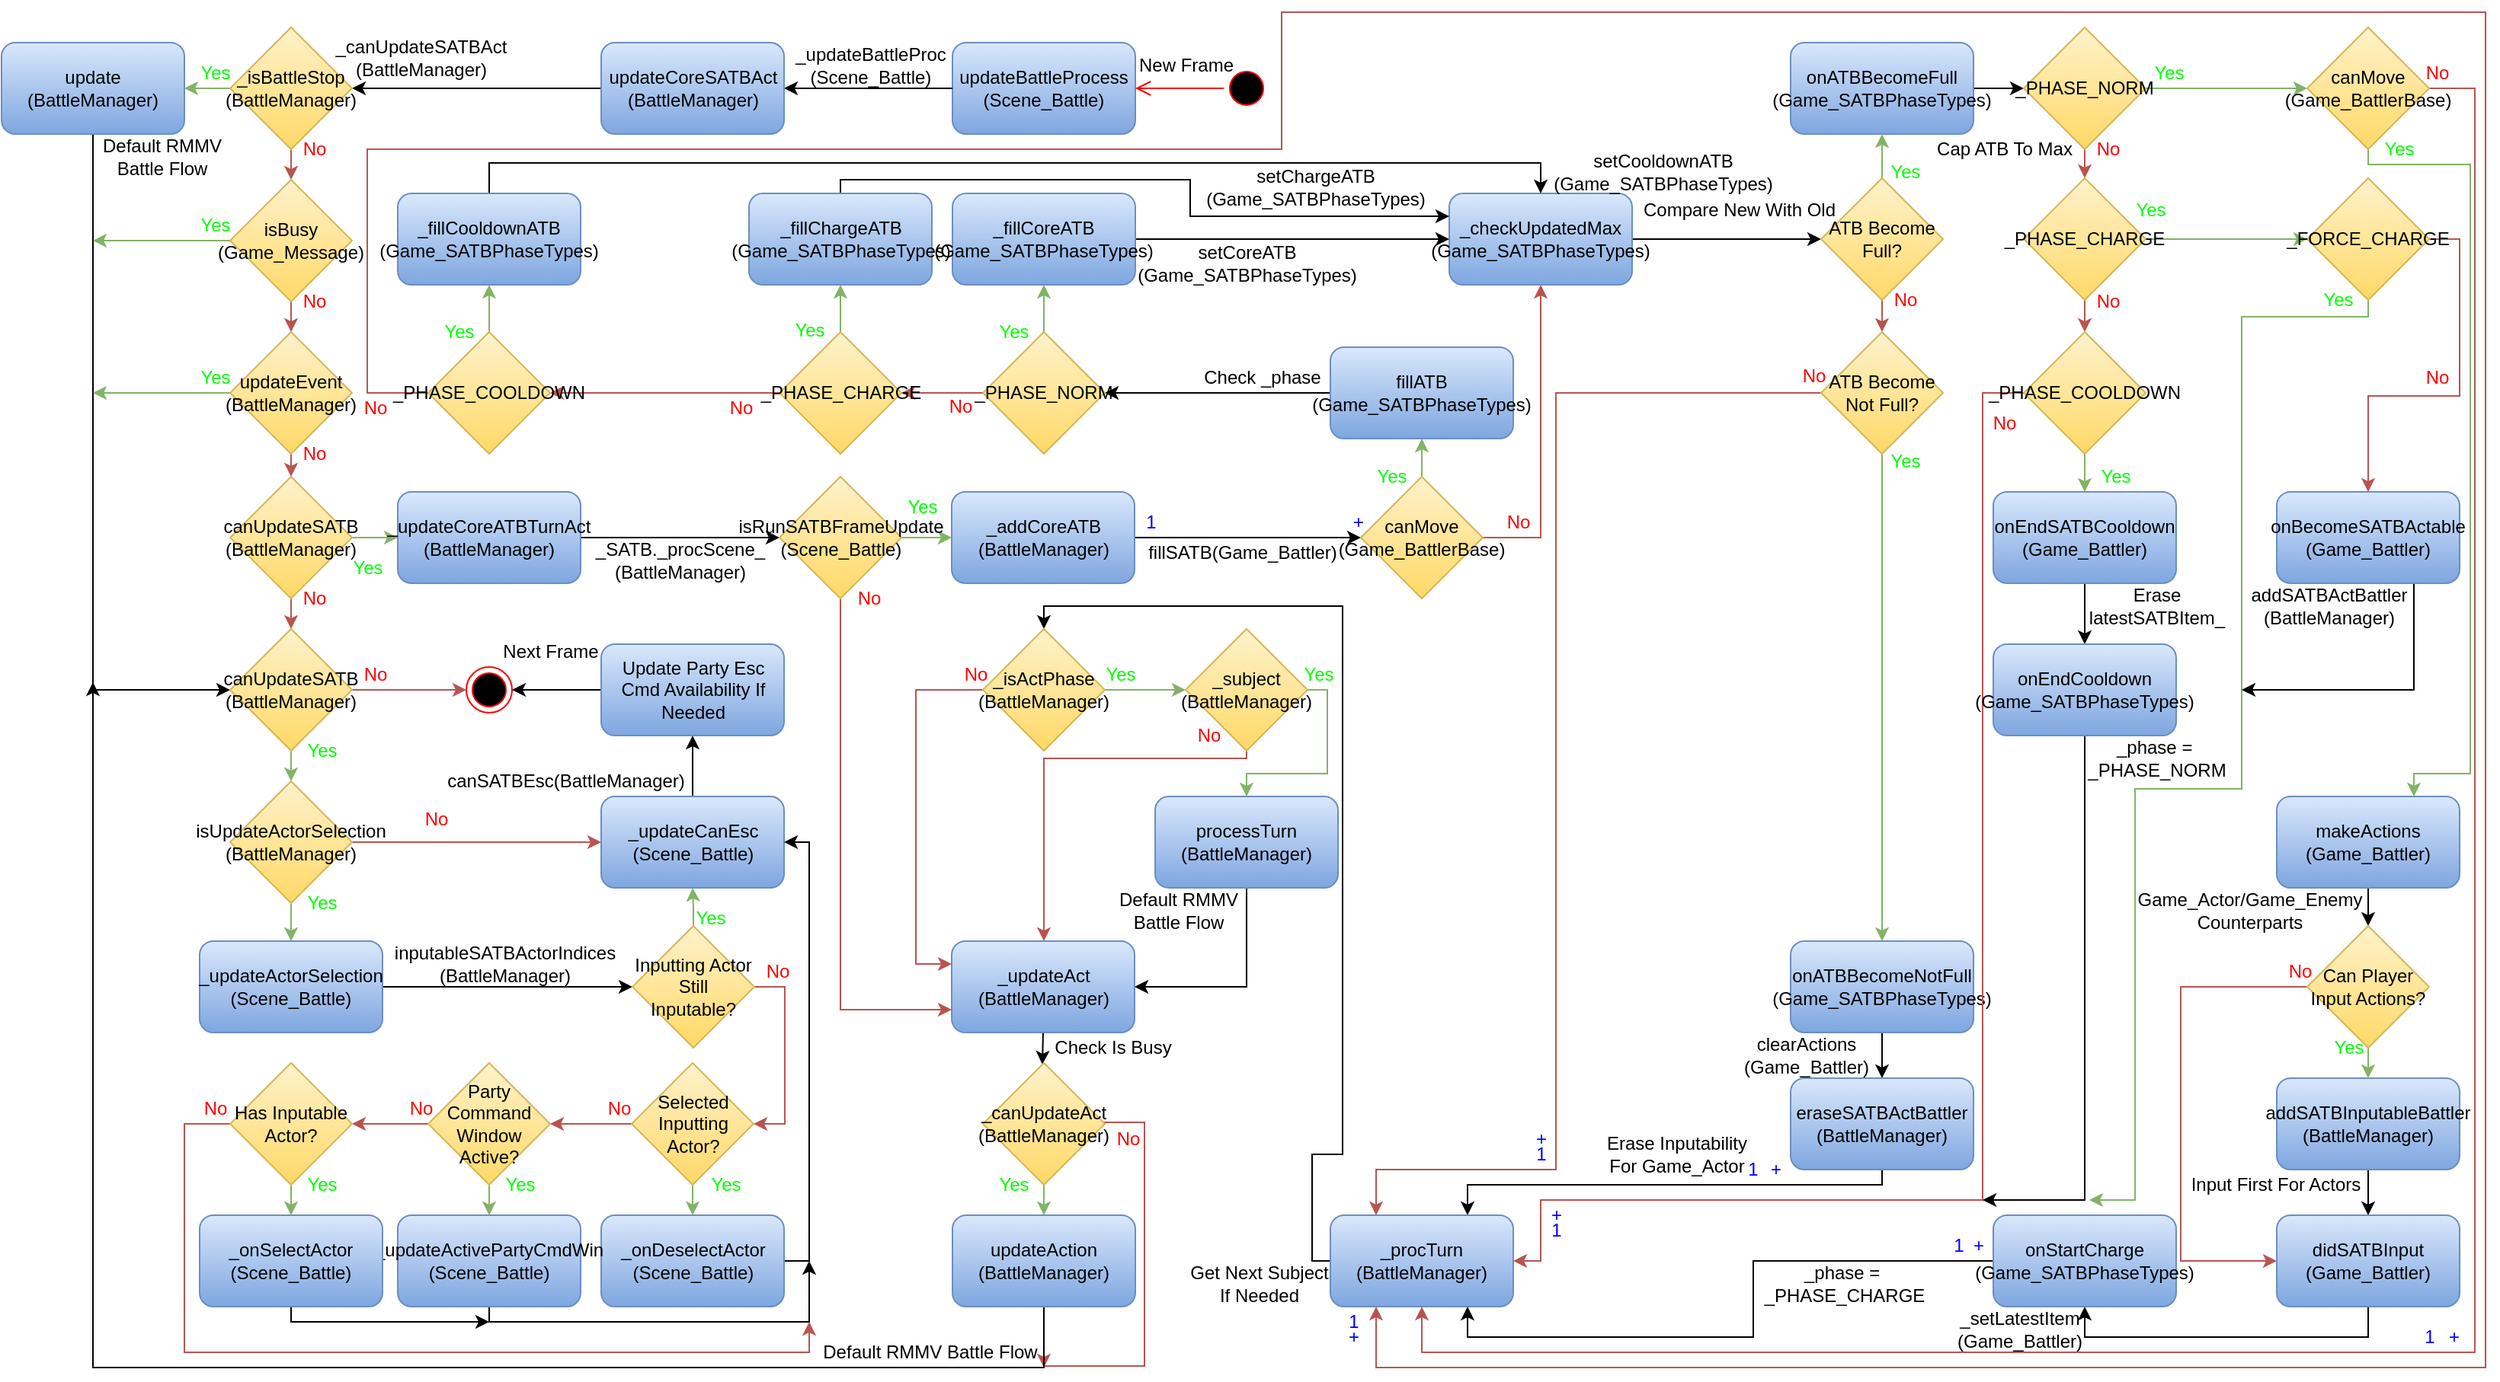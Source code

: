 <mxfile version="13.3.5" type="device"><diagram id="JWyvpkq_IDcro5boKRBd" name="Page-1"><mxGraphModel dx="1634" dy="747" grid="1" gridSize="10" guides="1" tooltips="1" connect="1" arrows="1" fold="1" page="1" pageScale="1" pageWidth="827" pageHeight="1169" math="0" shadow="0"><root><mxCell id="0"/><mxCell id="1" parent="0"/><mxCell id="K1IseAYP3uj-BiRqBCgC-1" value="&lt;div&gt;updateBattleProcess&lt;/div&gt;&lt;div&gt;(Scene_Battle)&lt;br&gt;&lt;/div&gt;" style="rounded=1;whiteSpace=wrap;html=1;gradientColor=#7ea6e0;fillColor=#dae8fc;strokeColor=#6c8ebf;" parent="1" vertex="1"><mxGeometry x="634" y="40" width="120" height="60" as="geometry"/></mxCell><mxCell id="K1IseAYP3uj-BiRqBCgC-5" style="edgeStyle=orthogonalEdgeStyle;rounded=0;orthogonalLoop=1;jettySize=auto;html=1;exitX=0;exitY=0.5;exitDx=0;exitDy=0;entryX=1;entryY=0.5;entryDx=0;entryDy=0;" parent="1" source="K1IseAYP3uj-BiRqBCgC-1" target="K1IseAYP3uj-BiRqBCgC-4" edge="1"><mxGeometry relative="1" as="geometry"><mxPoint x="210" y="-70" as="sourcePoint"/></mxGeometry></mxCell><mxCell id="K1IseAYP3uj-BiRqBCgC-8" style="edgeStyle=orthogonalEdgeStyle;rounded=0;orthogonalLoop=1;jettySize=auto;html=1;exitX=0;exitY=0.5;exitDx=0;exitDy=0;" parent="1" source="K1IseAYP3uj-BiRqBCgC-4" target="K1IseAYP3uj-BiRqBCgC-7" edge="1"><mxGeometry relative="1" as="geometry"/></mxCell><mxCell id="K1IseAYP3uj-BiRqBCgC-4" value="&lt;div&gt;updateCoreSATBAct&lt;/div&gt;&lt;div&gt;(BattleManager)&lt;br&gt;&lt;/div&gt;" style="rounded=1;whiteSpace=wrap;html=1;gradientColor=#7ea6e0;fillColor=#dae8fc;strokeColor=#6c8ebf;" parent="1" vertex="1"><mxGeometry x="403.5" y="40" width="120" height="60" as="geometry"/></mxCell><mxCell id="K1IseAYP3uj-BiRqBCgC-11" style="edgeStyle=orthogonalEdgeStyle;rounded=0;orthogonalLoop=1;jettySize=auto;html=1;exitX=0;exitY=0.5;exitDx=0;exitDy=0;entryX=1;entryY=0.5;entryDx=0;entryDy=0;gradientColor=#97d077;fillColor=#d5e8d4;strokeColor=#82b366;" parent="1" source="K1IseAYP3uj-BiRqBCgC-7" target="K1IseAYP3uj-BiRqBCgC-10" edge="1"><mxGeometry relative="1" as="geometry"/></mxCell><mxCell id="K1IseAYP3uj-BiRqBCgC-14" style="edgeStyle=orthogonalEdgeStyle;rounded=0;orthogonalLoop=1;jettySize=auto;html=1;exitX=0.5;exitY=1;exitDx=0;exitDy=0;entryX=0.5;entryY=0;entryDx=0;entryDy=0;gradientColor=#ea6b66;fillColor=#f8cecc;strokeColor=#b85450;" parent="1" source="K1IseAYP3uj-BiRqBCgC-7" target="K1IseAYP3uj-BiRqBCgC-13" edge="1"><mxGeometry relative="1" as="geometry"/></mxCell><mxCell id="K1IseAYP3uj-BiRqBCgC-7" value="&lt;div&gt;_isBattleStop&lt;/div&gt;&lt;div&gt;(BattleManager)&lt;br&gt;&lt;/div&gt;" style="rhombus;whiteSpace=wrap;html=1;gradientColor=#ffd966;fillColor=#fff2cc;strokeColor=#d6b656;" parent="1" vertex="1"><mxGeometry x="160" y="30" width="80" height="80" as="geometry"/></mxCell><mxCell id="K1IseAYP3uj-BiRqBCgC-9" value="&lt;div&gt;_canUpdateSATBAct&lt;/div&gt;&lt;div&gt;(BattleManager)&lt;/div&gt;" style="text;html=1;align=center;verticalAlign=middle;resizable=0;points=[];autosize=1;" parent="1" vertex="1"><mxGeometry x="220" y="35" width="130" height="30" as="geometry"/></mxCell><mxCell id="K1IseAYP3uj-BiRqBCgC-109" style="edgeStyle=orthogonalEdgeStyle;rounded=0;orthogonalLoop=1;jettySize=auto;html=1;exitX=0.5;exitY=1;exitDx=0;exitDy=0;entryX=0;entryY=0.5;entryDx=0;entryDy=0;fontColor=#000000;" parent="1" source="K1IseAYP3uj-BiRqBCgC-10" target="K1IseAYP3uj-BiRqBCgC-105" edge="1"><mxGeometry relative="1" as="geometry"/></mxCell><mxCell id="K1IseAYP3uj-BiRqBCgC-10" value="&lt;div&gt;update&lt;/div&gt;&lt;div&gt;(BattleManager)&lt;br&gt;&lt;/div&gt;" style="rounded=1;whiteSpace=wrap;html=1;gradientColor=#7ea6e0;fillColor=#dae8fc;strokeColor=#6c8ebf;" parent="1" vertex="1"><mxGeometry x="10" y="40" width="120" height="60" as="geometry"/></mxCell><mxCell id="K1IseAYP3uj-BiRqBCgC-12" value="Yes" style="text;html=1;align=center;verticalAlign=middle;resizable=0;points=[];autosize=1;fontColor=#00FF00;" parent="1" vertex="1"><mxGeometry x="130" y="50" width="40" height="20" as="geometry"/></mxCell><mxCell id="K1IseAYP3uj-BiRqBCgC-19" style="edgeStyle=orthogonalEdgeStyle;rounded=0;orthogonalLoop=1;jettySize=auto;html=1;exitX=0.5;exitY=1;exitDx=0;exitDy=0;entryX=0.5;entryY=0;entryDx=0;entryDy=0;gradientColor=#ea6b66;fillColor=#f8cecc;strokeColor=#b85450;" parent="1" source="K1IseAYP3uj-BiRqBCgC-13" target="K1IseAYP3uj-BiRqBCgC-16" edge="1"><mxGeometry relative="1" as="geometry"/></mxCell><mxCell id="K1IseAYP3uj-BiRqBCgC-110" style="edgeStyle=orthogonalEdgeStyle;rounded=0;orthogonalLoop=1;jettySize=auto;html=1;exitX=0;exitY=0.5;exitDx=0;exitDy=0;fontColor=#000000;gradientColor=#97d077;fillColor=#d5e8d4;strokeColor=#82b366;" parent="1" source="K1IseAYP3uj-BiRqBCgC-13" edge="1"><mxGeometry relative="1" as="geometry"><mxPoint x="70" y="170" as="targetPoint"/></mxGeometry></mxCell><mxCell id="K1IseAYP3uj-BiRqBCgC-13" value="&lt;div&gt;isBusy&lt;/div&gt;&lt;div&gt;(Game_Message)&lt;br&gt;&lt;/div&gt;" style="rhombus;whiteSpace=wrap;html=1;gradientColor=#ffd966;fillColor=#fff2cc;strokeColor=#d6b656;" parent="1" vertex="1"><mxGeometry x="160" y="130" width="80" height="80" as="geometry"/></mxCell><mxCell id="K1IseAYP3uj-BiRqBCgC-15" value="No" style="text;html=1;align=center;verticalAlign=middle;resizable=0;points=[];autosize=1;fontColor=#FF0000;" parent="1" vertex="1"><mxGeometry x="200" y="100" width="30" height="20" as="geometry"/></mxCell><mxCell id="K1IseAYP3uj-BiRqBCgC-22" style="edgeStyle=orthogonalEdgeStyle;rounded=0;orthogonalLoop=1;jettySize=auto;html=1;exitX=0.5;exitY=1;exitDx=0;exitDy=0;entryX=0.5;entryY=0;entryDx=0;entryDy=0;gradientColor=#ea6b66;fillColor=#f8cecc;strokeColor=#b85450;" parent="1" source="K1IseAYP3uj-BiRqBCgC-16" target="K1IseAYP3uj-BiRqBCgC-21" edge="1"><mxGeometry relative="1" as="geometry"/></mxCell><mxCell id="K1IseAYP3uj-BiRqBCgC-111" style="edgeStyle=orthogonalEdgeStyle;rounded=0;orthogonalLoop=1;jettySize=auto;html=1;exitX=0;exitY=0.5;exitDx=0;exitDy=0;fontColor=#000000;gradientColor=#97d077;fillColor=#d5e8d4;strokeColor=#82b366;" parent="1" source="K1IseAYP3uj-BiRqBCgC-16" edge="1"><mxGeometry relative="1" as="geometry"><mxPoint x="70" y="270" as="targetPoint"/></mxGeometry></mxCell><mxCell id="K1IseAYP3uj-BiRqBCgC-16" value="&lt;div&gt;updateEvent&lt;/div&gt;&lt;div&gt;(BattleManager)&lt;br&gt;&lt;/div&gt;" style="rhombus;whiteSpace=wrap;html=1;gradientColor=#ffd966;fillColor=#fff2cc;strokeColor=#d6b656;" parent="1" vertex="1"><mxGeometry x="160" y="230" width="80" height="80" as="geometry"/></mxCell><mxCell id="K1IseAYP3uj-BiRqBCgC-20" value="No" style="text;html=1;align=center;verticalAlign=middle;resizable=0;points=[];autosize=1;fontColor=#FF0000;" parent="1" vertex="1"><mxGeometry x="200" y="200" width="30" height="20" as="geometry"/></mxCell><mxCell id="K1IseAYP3uj-BiRqBCgC-25" style="edgeStyle=orthogonalEdgeStyle;rounded=0;orthogonalLoop=1;jettySize=auto;html=1;exitX=1;exitY=0.5;exitDx=0;exitDy=0;gradientColor=#97d077;fillColor=#d5e8d4;strokeColor=#82b366;entryX=0;entryY=0.5;entryDx=0;entryDy=0;" parent="1" source="K1IseAYP3uj-BiRqBCgC-21" target="Q_mqAF1vKUmTzhxdxfHc-3" edge="1"><mxGeometry relative="1" as="geometry"><mxPoint x="520" y="475" as="sourcePoint"/><mxPoint x="310" y="365" as="targetPoint"/></mxGeometry></mxCell><mxCell id="K1IseAYP3uj-BiRqBCgC-106" style="edgeStyle=orthogonalEdgeStyle;rounded=0;orthogonalLoop=1;jettySize=auto;html=1;exitX=0.5;exitY=1;exitDx=0;exitDy=0;entryX=0.5;entryY=0;entryDx=0;entryDy=0;fontColor=#000000;gradientColor=#ea6b66;fillColor=#f8cecc;strokeColor=#b85450;" parent="1" source="K1IseAYP3uj-BiRqBCgC-21" target="K1IseAYP3uj-BiRqBCgC-105" edge="1"><mxGeometry relative="1" as="geometry"/></mxCell><mxCell id="K1IseAYP3uj-BiRqBCgC-21" value="&lt;div&gt;canUpdateSATB&lt;/div&gt;&lt;div&gt;(BattleManager)&lt;br&gt;&lt;/div&gt;" style="rhombus;whiteSpace=wrap;html=1;gradientColor=#ffd966;fillColor=#fff2cc;strokeColor=#d6b656;" parent="1" vertex="1"><mxGeometry x="160" y="325" width="80" height="80" as="geometry"/></mxCell><mxCell id="K1IseAYP3uj-BiRqBCgC-23" value="No" style="text;html=1;align=center;verticalAlign=middle;resizable=0;points=[];autosize=1;fontColor=#FF0000;" parent="1" vertex="1"><mxGeometry x="200" y="300" width="30" height="20" as="geometry"/></mxCell><mxCell id="Q_mqAF1vKUmTzhxdxfHc-13" style="edgeStyle=orthogonalEdgeStyle;rounded=0;orthogonalLoop=1;jettySize=auto;html=1;exitX=1;exitY=0.5;exitDx=0;exitDy=0;" edge="1" parent="1" source="K1IseAYP3uj-BiRqBCgC-24" target="K1IseAYP3uj-BiRqBCgC-33"><mxGeometry relative="1" as="geometry"/></mxCell><mxCell id="K1IseAYP3uj-BiRqBCgC-24" value="&lt;div&gt;_addCoreATB&lt;/div&gt;&lt;div&gt;(BattleManager)&lt;br&gt;&lt;/div&gt;" style="rounded=1;whiteSpace=wrap;html=1;gradientColor=#7ea6e0;fillColor=#dae8fc;strokeColor=#6c8ebf;" parent="1" vertex="1"><mxGeometry x="633.5" y="335" width="120" height="60" as="geometry"/></mxCell><mxCell id="K1IseAYP3uj-BiRqBCgC-26" value="Yes" style="text;html=1;align=center;verticalAlign=middle;resizable=0;points=[];autosize=1;fontColor=#00FF00;" parent="1" vertex="1"><mxGeometry x="230" y="375" width="40" height="20" as="geometry"/></mxCell><mxCell id="Q_mqAF1vKUmTzhxdxfHc-11" style="edgeStyle=orthogonalEdgeStyle;rounded=0;orthogonalLoop=1;jettySize=auto;html=1;exitX=0;exitY=0.5;exitDx=0;exitDy=0;entryX=1;entryY=0.5;entryDx=0;entryDy=0;" edge="1" parent="1" source="K1IseAYP3uj-BiRqBCgC-27" target="Q_mqAF1vKUmTzhxdxfHc-10"><mxGeometry relative="1" as="geometry"/></mxCell><mxCell id="K1IseAYP3uj-BiRqBCgC-27" value="&lt;div&gt;fillATB&lt;/div&gt;&lt;div&gt;(Game_SATBPhaseTypes)&lt;br&gt;&lt;/div&gt;" style="rounded=1;whiteSpace=wrap;html=1;gradientColor=#7ea6e0;fillColor=#dae8fc;strokeColor=#6c8ebf;" parent="1" vertex="1"><mxGeometry x="882" y="240" width="120" height="60" as="geometry"/></mxCell><mxCell id="K1IseAYP3uj-BiRqBCgC-29" value="fillSATB(Game_Battler)" style="text;html=1;align=center;verticalAlign=middle;resizable=0;points=[];autosize=1;" parent="1" vertex="1"><mxGeometry x="754" y="365" width="140" height="20" as="geometry"/></mxCell><mxCell id="K1IseAYP3uj-BiRqBCgC-30" value="" style="ellipse;html=1;shape=startState;fillColor=#000000;strokeColor=#ff0000;" parent="1" vertex="1"><mxGeometry x="812" y="55" width="30" height="30" as="geometry"/></mxCell><mxCell id="K1IseAYP3uj-BiRqBCgC-31" value="" style="edgeStyle=orthogonalEdgeStyle;html=1;verticalAlign=bottom;endArrow=open;endSize=8;strokeColor=#ff0000;entryX=1;entryY=0.5;entryDx=0;entryDy=0;" parent="1" source="K1IseAYP3uj-BiRqBCgC-30" target="K1IseAYP3uj-BiRqBCgC-1" edge="1"><mxGeometry relative="1" as="geometry"><mxPoint x="540" y="-70" as="targetPoint"/></mxGeometry></mxCell><mxCell id="K1IseAYP3uj-BiRqBCgC-32" value="&lt;div&gt;_updateBattleProc&lt;/div&gt;&lt;div&gt;(Scene_Battle)&lt;br&gt;&lt;/div&gt;" style="text;html=1;align=center;verticalAlign=middle;resizable=0;points=[];autosize=1;" parent="1" vertex="1"><mxGeometry x="520" y="40" width="120" height="30" as="geometry"/></mxCell><mxCell id="K1IseAYP3uj-BiRqBCgC-35" style="edgeStyle=orthogonalEdgeStyle;rounded=0;orthogonalLoop=1;jettySize=auto;html=1;exitX=0.5;exitY=0;exitDx=0;exitDy=0;entryX=0.5;entryY=1;entryDx=0;entryDy=0;gradientColor=#97d077;fillColor=#d5e8d4;strokeColor=#82b366;" parent="1" source="K1IseAYP3uj-BiRqBCgC-33" target="K1IseAYP3uj-BiRqBCgC-27" edge="1"><mxGeometry relative="1" as="geometry"><mxPoint x="620.5" y="265" as="targetPoint"/></mxGeometry></mxCell><mxCell id="K1IseAYP3uj-BiRqBCgC-39" style="edgeStyle=orthogonalEdgeStyle;rounded=0;orthogonalLoop=1;jettySize=auto;html=1;exitX=1;exitY=0.5;exitDx=0;exitDy=0;entryX=0.5;entryY=1;entryDx=0;entryDy=0;fontColor=#00FF00;gradientColor=#ea6b66;fillColor=#f8cecc;strokeColor=#b85450;" parent="1" source="K1IseAYP3uj-BiRqBCgC-33" target="K1IseAYP3uj-BiRqBCgC-38" edge="1"><mxGeometry relative="1" as="geometry"/></mxCell><mxCell id="K1IseAYP3uj-BiRqBCgC-33" value="&lt;div&gt;canMove&lt;/div&gt;&lt;div&gt;(Game_BattlerBase)&lt;br&gt;&lt;/div&gt;" style="rhombus;whiteSpace=wrap;html=1;gradientColor=#ffd966;fillColor=#fff2cc;strokeColor=#d6b656;" parent="1" vertex="1"><mxGeometry x="902" y="325" width="80" height="80" as="geometry"/></mxCell><mxCell id="K1IseAYP3uj-BiRqBCgC-37" value="Yes" style="text;html=1;align=center;verticalAlign=middle;resizable=0;points=[];autosize=1;fontColor=#00FF00;" parent="1" vertex="1"><mxGeometry x="902" y="315" width="40" height="20" as="geometry"/></mxCell><mxCell id="Q_mqAF1vKUmTzhxdxfHc-1" style="edgeStyle=orthogonalEdgeStyle;rounded=0;orthogonalLoop=1;jettySize=auto;html=1;exitX=1;exitY=0.5;exitDx=0;exitDy=0;entryX=0;entryY=0.5;entryDx=0;entryDy=0;" edge="1" parent="1" source="K1IseAYP3uj-BiRqBCgC-38" target="K1IseAYP3uj-BiRqBCgC-43"><mxGeometry relative="1" as="geometry"/></mxCell><mxCell id="K1IseAYP3uj-BiRqBCgC-38" value="&lt;div&gt;_checkUpdatedMax&lt;br&gt;&lt;/div&gt;&lt;div&gt;(Game_SATBPhaseTypes)&lt;/div&gt;" style="rounded=1;whiteSpace=wrap;html=1;gradientColor=#7ea6e0;fillColor=#dae8fc;strokeColor=#6c8ebf;" parent="1" vertex="1"><mxGeometry x="960" y="139" width="120" height="60" as="geometry"/></mxCell><mxCell id="K1IseAYP3uj-BiRqBCgC-42" value="No" style="text;html=1;align=center;verticalAlign=middle;resizable=0;points=[];autosize=1;fontColor=#FF0000;" parent="1" vertex="1"><mxGeometry x="990" y="345" width="30" height="20" as="geometry"/></mxCell><mxCell id="K1IseAYP3uj-BiRqBCgC-46" style="edgeStyle=orthogonalEdgeStyle;rounded=0;orthogonalLoop=1;jettySize=auto;html=1;exitX=0.5;exitY=1;exitDx=0;exitDy=0;entryX=0.5;entryY=0;entryDx=0;entryDy=0;fontColor=#000000;gradientColor=#ea6b66;fillColor=#f8cecc;strokeColor=#b85450;" parent="1" source="K1IseAYP3uj-BiRqBCgC-43" target="K1IseAYP3uj-BiRqBCgC-45" edge="1"><mxGeometry relative="1" as="geometry"><Array as="points"><mxPoint x="1244" y="230"/></Array></mxGeometry></mxCell><mxCell id="K1IseAYP3uj-BiRqBCgC-50" style="edgeStyle=orthogonalEdgeStyle;rounded=0;orthogonalLoop=1;jettySize=auto;html=1;exitX=0.5;exitY=0;exitDx=0;exitDy=0;entryX=0.5;entryY=1;entryDx=0;entryDy=0;fontColor=#000000;gradientColor=#97d077;fillColor=#d5e8d4;strokeColor=#82b366;" parent="1" source="K1IseAYP3uj-BiRqBCgC-43" target="K1IseAYP3uj-BiRqBCgC-49" edge="1"><mxGeometry relative="1" as="geometry"/></mxCell><mxCell id="K1IseAYP3uj-BiRqBCgC-43" value="ATB Become Full?" style="rhombus;whiteSpace=wrap;html=1;gradientColor=#ffd966;fillColor=#fff2cc;strokeColor=#d6b656;" parent="1" vertex="1"><mxGeometry x="1204" y="129" width="80" height="80" as="geometry"/></mxCell><mxCell id="K1IseAYP3uj-BiRqBCgC-53" style="edgeStyle=orthogonalEdgeStyle;rounded=0;orthogonalLoop=1;jettySize=auto;html=1;exitX=0.5;exitY=1;exitDx=0;exitDy=0;entryX=0.5;entryY=0;entryDx=0;entryDy=0;fontColor=#00FF00;gradientColor=#97d077;fillColor=#d5e8d4;strokeColor=#82b366;" parent="1" source="K1IseAYP3uj-BiRqBCgC-45" target="K1IseAYP3uj-BiRqBCgC-52" edge="1"><mxGeometry relative="1" as="geometry"/></mxCell><mxCell id="K1IseAYP3uj-BiRqBCgC-66" style="edgeStyle=orthogonalEdgeStyle;rounded=0;orthogonalLoop=1;jettySize=auto;html=1;exitX=0;exitY=0.5;exitDx=0;exitDy=0;entryX=0.25;entryY=0;entryDx=0;entryDy=0;fontColor=#000000;gradientColor=#ea6b66;fillColor=#f8cecc;strokeColor=#b85450;" parent="1" source="K1IseAYP3uj-BiRqBCgC-45" target="K1IseAYP3uj-BiRqBCgC-65" edge="1"><mxGeometry relative="1" as="geometry"><Array as="points"><mxPoint x="1030" y="270"/><mxPoint x="1030" y="780"/><mxPoint x="912" y="780"/></Array></mxGeometry></mxCell><mxCell id="K1IseAYP3uj-BiRqBCgC-45" value="ATB Become Not Full?" style="rhombus;whiteSpace=wrap;html=1;gradientColor=#ffd966;fillColor=#fff2cc;strokeColor=#d6b656;" parent="1" vertex="1"><mxGeometry x="1204" y="230" width="80" height="80" as="geometry"/></mxCell><mxCell id="K1IseAYP3uj-BiRqBCgC-47" value="Compare New With Old" style="text;html=1;align=center;verticalAlign=middle;resizable=0;points=[];autosize=1;fontColor=#000000;" parent="1" vertex="1"><mxGeometry x="1080" y="140" width="140" height="20" as="geometry"/></mxCell><mxCell id="K1IseAYP3uj-BiRqBCgC-48" value="No" style="text;html=1;align=center;verticalAlign=middle;resizable=0;points=[];autosize=1;fontColor=#FF0000;" parent="1" vertex="1"><mxGeometry x="1244" y="199" width="30" height="20" as="geometry"/></mxCell><mxCell id="Q_mqAF1vKUmTzhxdxfHc-45" style="edgeStyle=orthogonalEdgeStyle;rounded=0;orthogonalLoop=1;jettySize=auto;html=1;exitX=1;exitY=0.5;exitDx=0;exitDy=0;entryX=0;entryY=0.5;entryDx=0;entryDy=0;" edge="1" parent="1" source="K1IseAYP3uj-BiRqBCgC-49" target="Q_mqAF1vKUmTzhxdxfHc-42"><mxGeometry relative="1" as="geometry"/></mxCell><mxCell id="K1IseAYP3uj-BiRqBCgC-49" value="&lt;div&gt;onATBBecomeFull&lt;/div&gt;&lt;div&gt;(Game_SATBPhaseTypes)&lt;/div&gt;" style="rounded=1;whiteSpace=wrap;html=1;gradientColor=#7ea6e0;fillColor=#dae8fc;strokeColor=#6c8ebf;" parent="1" vertex="1"><mxGeometry x="1184" y="40" width="120" height="60" as="geometry"/></mxCell><mxCell id="K1IseAYP3uj-BiRqBCgC-51" value="Yes" style="text;html=1;align=center;verticalAlign=middle;resizable=0;points=[];autosize=1;fontColor=#00FF00;" parent="1" vertex="1"><mxGeometry x="1239" y="115" width="40" height="20" as="geometry"/></mxCell><mxCell id="K1IseAYP3uj-BiRqBCgC-63" style="edgeStyle=orthogonalEdgeStyle;rounded=0;orthogonalLoop=1;jettySize=auto;html=1;exitX=0.5;exitY=1;exitDx=0;exitDy=0;entryX=0.5;entryY=0;entryDx=0;entryDy=0;fontColor=#000000;" parent="1" source="K1IseAYP3uj-BiRqBCgC-52" target="K1IseAYP3uj-BiRqBCgC-62" edge="1"><mxGeometry relative="1" as="geometry"/></mxCell><mxCell id="K1IseAYP3uj-BiRqBCgC-52" value="&lt;div&gt;onATBBecomeNotFull&lt;/div&gt;&lt;div&gt;(Game_SATBPhaseTypes)&lt;br&gt;&lt;/div&gt;" style="rounded=1;whiteSpace=wrap;html=1;strokeColor=#6c8ebf;gradientColor=#7ea6e0;fillColor=#dae8fc;" parent="1" vertex="1"><mxGeometry x="1184" y="630" width="120" height="60" as="geometry"/></mxCell><mxCell id="K1IseAYP3uj-BiRqBCgC-54" value="Yes" style="text;html=1;align=center;verticalAlign=middle;resizable=0;points=[];autosize=1;fontColor=#00FF00;" parent="1" vertex="1"><mxGeometry x="1239" y="305" width="40" height="20" as="geometry"/></mxCell><mxCell id="K1IseAYP3uj-BiRqBCgC-59" style="edgeStyle=orthogonalEdgeStyle;rounded=0;orthogonalLoop=1;jettySize=auto;html=1;exitX=0.5;exitY=1;exitDx=0;exitDy=0;entryX=0.75;entryY=0;entryDx=0;entryDy=0;fontColor=#000000;gradientColor=#97d077;fillColor=#d5e8d4;strokeColor=#82b366;" parent="1" source="K1IseAYP3uj-BiRqBCgC-55" target="K1IseAYP3uj-BiRqBCgC-58" edge="1"><mxGeometry relative="1" as="geometry"><Array as="points"><mxPoint x="1563" y="120"/><mxPoint x="1630" y="120"/><mxPoint x="1630" y="520"/><mxPoint x="1593" y="520"/></Array></mxGeometry></mxCell><mxCell id="K1IseAYP3uj-BiRqBCgC-79" style="edgeStyle=orthogonalEdgeStyle;rounded=0;orthogonalLoop=1;jettySize=auto;html=1;exitX=1;exitY=0.5;exitDx=0;exitDy=0;entryX=0.5;entryY=1;entryDx=0;entryDy=0;fontColor=#000000;gradientColor=#ea6b66;fillColor=#f8cecc;strokeColor=#b85450;" parent="1" source="K1IseAYP3uj-BiRqBCgC-55" target="K1IseAYP3uj-BiRqBCgC-65" edge="1"><mxGeometry relative="1" as="geometry"><mxPoint x="1297" y="479" as="targetPoint"/><Array as="points"><mxPoint x="1633" y="70"/><mxPoint x="1633" y="900"/><mxPoint x="942" y="900"/></Array></mxGeometry></mxCell><mxCell id="K1IseAYP3uj-BiRqBCgC-55" value="&lt;div&gt;canMove&lt;/div&gt;&lt;div&gt;(Game_BattlerBase)&lt;br&gt;&lt;/div&gt;" style="rhombus;whiteSpace=wrap;html=1;strokeColor=#d6b656;gradientColor=#ffd966;fillColor=#fff2cc;" parent="1" vertex="1"><mxGeometry x="1523" y="30" width="80" height="80" as="geometry"/></mxCell><mxCell id="K1IseAYP3uj-BiRqBCgC-57" value="Cap ATB To Max" style="text;html=1;align=center;verticalAlign=middle;resizable=0;points=[];autosize=1;fontColor=#000000;" parent="1" vertex="1"><mxGeometry x="1274" y="100" width="100" height="20" as="geometry"/></mxCell><mxCell id="Q_mqAF1vKUmTzhxdxfHc-101" style="edgeStyle=orthogonalEdgeStyle;rounded=0;orthogonalLoop=1;jettySize=auto;html=1;exitX=0.5;exitY=1;exitDx=0;exitDy=0;" edge="1" parent="1" source="K1IseAYP3uj-BiRqBCgC-58" target="Q_mqAF1vKUmTzhxdxfHc-100"><mxGeometry relative="1" as="geometry"/></mxCell><mxCell id="K1IseAYP3uj-BiRqBCgC-58" value="&lt;div&gt;makeActions&lt;/div&gt;&lt;div&gt;(Game_Battler)&lt;br&gt;&lt;/div&gt;" style="rounded=1;whiteSpace=wrap;html=1;strokeColor=#6c8ebf;gradientColor=#7ea6e0;fillColor=#dae8fc;" parent="1" vertex="1"><mxGeometry x="1503" y="535" width="120" height="60" as="geometry"/></mxCell><mxCell id="K1IseAYP3uj-BiRqBCgC-61" value="Yes" style="text;html=1;align=center;verticalAlign=middle;resizable=0;points=[];autosize=1;fontColor=#00FF00;" parent="1" vertex="1"><mxGeometry x="1563" y="100" width="40" height="20" as="geometry"/></mxCell><mxCell id="K1IseAYP3uj-BiRqBCgC-69" style="edgeStyle=orthogonalEdgeStyle;rounded=0;orthogonalLoop=1;jettySize=auto;html=1;exitX=0.5;exitY=1;exitDx=0;exitDy=0;entryX=0.75;entryY=0;entryDx=0;entryDy=0;fontColor=#000000;" parent="1" source="K1IseAYP3uj-BiRqBCgC-62" target="K1IseAYP3uj-BiRqBCgC-65" edge="1"><mxGeometry relative="1" as="geometry"><mxPoint x="1297" y="449" as="targetPoint"/><Array as="points"><mxPoint x="1244" y="790"/><mxPoint x="972" y="790"/></Array></mxGeometry></mxCell><mxCell id="K1IseAYP3uj-BiRqBCgC-62" value="&lt;div&gt;eraseSATBActBattler&lt;/div&gt;&lt;div&gt;(BattleManager)&lt;br&gt;&lt;/div&gt;" style="rounded=1;whiteSpace=wrap;html=1;strokeColor=#6c8ebf;gradientColor=#7ea6e0;fillColor=#dae8fc;" parent="1" vertex="1"><mxGeometry x="1184" y="720" width="120" height="60" as="geometry"/></mxCell><mxCell id="K1IseAYP3uj-BiRqBCgC-64" value="&lt;div&gt;clearActions&lt;/div&gt;&lt;div&gt;(Game_Battler)&lt;/div&gt;" style="text;html=1;align=center;verticalAlign=middle;resizable=0;points=[];autosize=1;fontColor=#000000;" parent="1" vertex="1"><mxGeometry x="1144" y="690" width="100" height="30" as="geometry"/></mxCell><mxCell id="Q_mqAF1vKUmTzhxdxfHc-65" style="edgeStyle=orthogonalEdgeStyle;rounded=0;orthogonalLoop=1;jettySize=auto;html=1;exitX=0;exitY=0.5;exitDx=0;exitDy=0;entryX=0.5;entryY=0;entryDx=0;entryDy=0;" edge="1" parent="1" source="K1IseAYP3uj-BiRqBCgC-65" target="K1IseAYP3uj-BiRqBCgC-86"><mxGeometry relative="1" as="geometry"><Array as="points"><mxPoint x="870" y="840"/><mxPoint x="870" y="770"/><mxPoint x="890" y="770"/><mxPoint x="890" y="410"/><mxPoint x="694" y="410"/></Array></mxGeometry></mxCell><mxCell id="K1IseAYP3uj-BiRqBCgC-65" value="&lt;div&gt;_procTurn&lt;/div&gt;&lt;div&gt;(BattleManager)&lt;br&gt;&lt;/div&gt;" style="rounded=1;whiteSpace=wrap;html=1;strokeColor=#6c8ebf;gradientColor=#7ea6e0;fillColor=#dae8fc;" parent="1" vertex="1"><mxGeometry x="882" y="810" width="120" height="60" as="geometry"/></mxCell><mxCell id="K1IseAYP3uj-BiRqBCgC-68" value="No" style="text;html=1;align=center;verticalAlign=middle;resizable=0;points=[];autosize=1;fontColor=#FF0000;" parent="1" vertex="1"><mxGeometry x="1184" y="249" width="30" height="20" as="geometry"/></mxCell><mxCell id="K1IseAYP3uj-BiRqBCgC-71" value="&lt;font color=&quot;#0000FF&quot;&gt;1&lt;/font&gt;" style="text;html=1;align=center;verticalAlign=middle;resizable=0;points=[];autosize=1;fontColor=#000000;" parent="1" vertex="1"><mxGeometry x="754" y="345" width="20" height="20" as="geometry"/></mxCell><mxCell id="K1IseAYP3uj-BiRqBCgC-72" value="+" style="text;html=1;align=center;verticalAlign=middle;resizable=0;points=[];autosize=1;fontColor=#0000FF;" parent="1" vertex="1"><mxGeometry x="890" y="345" width="20" height="20" as="geometry"/></mxCell><mxCell id="K1IseAYP3uj-BiRqBCgC-73" value="+" style="text;html=1;align=center;verticalAlign=middle;resizable=0;points=[];autosize=1;fontColor=#0000FF;" parent="1" vertex="1"><mxGeometry x="1164" y="770" width="20" height="20" as="geometry"/></mxCell><mxCell id="K1IseAYP3uj-BiRqBCgC-76" value="&lt;font color=&quot;#0000FF&quot;&gt;1&lt;/font&gt;" style="text;html=1;align=center;verticalAlign=middle;resizable=0;points=[];autosize=1;fontColor=#000000;" parent="1" vertex="1"><mxGeometry x="1149" y="770" width="20" height="20" as="geometry"/></mxCell><mxCell id="K1IseAYP3uj-BiRqBCgC-77" value="+" style="text;html=1;align=center;verticalAlign=middle;resizable=0;points=[];autosize=1;fontColor=#0000FF;" parent="1" vertex="1"><mxGeometry x="1297" y="820" width="20" height="20" as="geometry"/></mxCell><mxCell id="K1IseAYP3uj-BiRqBCgC-78" value="&lt;font color=&quot;#0000FF&quot;&gt;1&lt;/font&gt;" style="text;html=1;align=center;verticalAlign=middle;resizable=0;points=[];autosize=1;fontColor=#000000;" parent="1" vertex="1"><mxGeometry x="1284" y="820" width="20" height="20" as="geometry"/></mxCell><mxCell id="K1IseAYP3uj-BiRqBCgC-80" value="No" style="text;html=1;align=center;verticalAlign=middle;resizable=0;points=[];autosize=1;fontColor=#FF0000;" parent="1" vertex="1"><mxGeometry x="1593" y="50" width="30" height="20" as="geometry"/></mxCell><mxCell id="K1IseAYP3uj-BiRqBCgC-81" value="+" style="text;html=1;align=center;verticalAlign=middle;resizable=0;points=[];autosize=1;fontColor=#0000FF;" parent="1" vertex="1"><mxGeometry x="1609" y="880" width="20" height="20" as="geometry"/></mxCell><mxCell id="K1IseAYP3uj-BiRqBCgC-82" value="&lt;font color=&quot;#0000FF&quot;&gt;1&lt;/font&gt;" style="text;html=1;align=center;verticalAlign=middle;resizable=0;points=[];autosize=1;fontColor=#000000;" parent="1" vertex="1"><mxGeometry x="1593" y="880" width="20" height="20" as="geometry"/></mxCell><mxCell id="K1IseAYP3uj-BiRqBCgC-90" style="edgeStyle=orthogonalEdgeStyle;rounded=0;orthogonalLoop=1;jettySize=auto;html=1;exitX=1;exitY=0.5;exitDx=0;exitDy=0;fontColor=#000000;gradientColor=#97d077;fillColor=#d5e8d4;strokeColor=#82b366;entryX=0;entryY=0.5;entryDx=0;entryDy=0;" parent="1" source="K1IseAYP3uj-BiRqBCgC-86" target="K1IseAYP3uj-BiRqBCgC-89" edge="1"><mxGeometry relative="1" as="geometry"><mxPoint x="789.5" y="565" as="targetPoint"/></mxGeometry></mxCell><mxCell id="K1IseAYP3uj-BiRqBCgC-122" style="edgeStyle=orthogonalEdgeStyle;rounded=0;orthogonalLoop=1;jettySize=auto;html=1;exitX=0;exitY=0.5;exitDx=0;exitDy=0;entryX=0;entryY=0.25;entryDx=0;entryDy=0;fontColor=#000000;gradientColor=#ea6b66;fillColor=#f8cecc;strokeColor=#b85450;" parent="1" source="K1IseAYP3uj-BiRqBCgC-86" target="K1IseAYP3uj-BiRqBCgC-96" edge="1"><mxGeometry relative="1" as="geometry"><Array as="points"><mxPoint x="610" y="465"/><mxPoint x="610" y="645"/></Array></mxGeometry></mxCell><mxCell id="K1IseAYP3uj-BiRqBCgC-86" value="&lt;div&gt;_isActPhase&lt;/div&gt;(BattleManager)" style="rhombus;whiteSpace=wrap;html=1;strokeColor=#d6b656;gradientColor=#ffd966;fillColor=#fff2cc;" parent="1" vertex="1"><mxGeometry x="654" y="425" width="80" height="80" as="geometry"/></mxCell><mxCell id="K1IseAYP3uj-BiRqBCgC-94" style="edgeStyle=orthogonalEdgeStyle;rounded=0;orthogonalLoop=1;jettySize=auto;html=1;exitX=1;exitY=0.5;exitDx=0;exitDy=0;entryX=0.5;entryY=0;entryDx=0;entryDy=0;fontColor=#000000;gradientColor=#97d077;fillColor=#d5e8d4;strokeColor=#82b366;" parent="1" source="K1IseAYP3uj-BiRqBCgC-89" target="K1IseAYP3uj-BiRqBCgC-93" edge="1"><mxGeometry relative="1" as="geometry"><Array as="points"><mxPoint x="880" y="465"/><mxPoint x="880" y="520"/><mxPoint x="827" y="520"/></Array></mxGeometry></mxCell><mxCell id="Q_mqAF1vKUmTzhxdxfHc-108" style="edgeStyle=orthogonalEdgeStyle;rounded=0;orthogonalLoop=1;jettySize=auto;html=1;exitX=0.5;exitY=1;exitDx=0;exitDy=0;fillColor=#f8cecc;strokeColor=#b85450;" edge="1" parent="1" source="K1IseAYP3uj-BiRqBCgC-89" target="K1IseAYP3uj-BiRqBCgC-96"><mxGeometry relative="1" as="geometry"><Array as="points"><mxPoint x="827" y="510"/><mxPoint x="694" y="510"/></Array></mxGeometry></mxCell><mxCell id="K1IseAYP3uj-BiRqBCgC-89" value="&lt;div&gt;_subject&lt;/div&gt;(BattleManager)" style="rhombus;whiteSpace=wrap;html=1;strokeColor=#d6b656;gradientColor=#ffd966;fillColor=#fff2cc;" parent="1" vertex="1"><mxGeometry x="787" y="425" width="80" height="80" as="geometry"/></mxCell><mxCell id="K1IseAYP3uj-BiRqBCgC-92" value="Yes" style="text;html=1;align=center;verticalAlign=middle;resizable=0;points=[];autosize=1;fontColor=#00FF00;" parent="1" vertex="1"><mxGeometry x="724" y="445" width="40" height="20" as="geometry"/></mxCell><mxCell id="K1IseAYP3uj-BiRqBCgC-97" style="edgeStyle=orthogonalEdgeStyle;rounded=0;orthogonalLoop=1;jettySize=auto;html=1;exitX=0.5;exitY=1;exitDx=0;exitDy=0;entryX=1;entryY=0.5;entryDx=0;entryDy=0;fontColor=#000000;" parent="1" source="K1IseAYP3uj-BiRqBCgC-93" target="K1IseAYP3uj-BiRqBCgC-96" edge="1"><mxGeometry relative="1" as="geometry"><mxPoint x="1297" y="659" as="targetPoint"/><Array as="points"><mxPoint x="827" y="660"/></Array></mxGeometry></mxCell><mxCell id="K1IseAYP3uj-BiRqBCgC-93" value="&lt;div&gt;processTurn&lt;/div&gt;&lt;div&gt;(BattleManager)&lt;br&gt;&lt;/div&gt;" style="rounded=1;whiteSpace=wrap;html=1;gradientColor=#7ea6e0;fillColor=#dae8fc;strokeColor=#6c8ebf;" parent="1" vertex="1"><mxGeometry x="767" y="535" width="120" height="60" as="geometry"/></mxCell><mxCell id="K1IseAYP3uj-BiRqBCgC-95" value="Yes" style="text;html=1;align=center;verticalAlign=middle;resizable=0;points=[];autosize=1;fontColor=#00FF00;" parent="1" vertex="1"><mxGeometry x="854" y="445" width="40" height="20" as="geometry"/></mxCell><mxCell id="K1IseAYP3uj-BiRqBCgC-101" style="edgeStyle=orthogonalEdgeStyle;rounded=0;orthogonalLoop=1;jettySize=auto;html=1;exitX=0.5;exitY=1;exitDx=0;exitDy=0;entryX=0.5;entryY=0;entryDx=0;entryDy=0;fontColor=#000000;" parent="1" source="K1IseAYP3uj-BiRqBCgC-96" edge="1"><mxGeometry relative="1" as="geometry"><mxPoint x="693" y="711" as="targetPoint"/></mxGeometry></mxCell><mxCell id="K1IseAYP3uj-BiRqBCgC-96" value="&lt;div&gt;_updateAct&lt;br&gt;&lt;/div&gt;&lt;div&gt;(BattleManager)&lt;br&gt;&lt;/div&gt;" style="rounded=1;whiteSpace=wrap;html=1;gradientColor=#7ea6e0;fillColor=#dae8fc;strokeColor=#6c8ebf;" parent="1" vertex="1"><mxGeometry x="633.5" y="630" width="120" height="60" as="geometry"/></mxCell><mxCell id="K1IseAYP3uj-BiRqBCgC-103" style="edgeStyle=orthogonalEdgeStyle;rounded=0;orthogonalLoop=1;jettySize=auto;html=1;exitX=0.5;exitY=1;exitDx=0;exitDy=0;entryX=0.5;entryY=0;entryDx=0;entryDy=0;fontColor=#000000;gradientColor=#97d077;fillColor=#d5e8d4;strokeColor=#82b366;" parent="1" source="K1IseAYP3uj-BiRqBCgC-100" target="K1IseAYP3uj-BiRqBCgC-102" edge="1"><mxGeometry relative="1" as="geometry"/></mxCell><mxCell id="K1IseAYP3uj-BiRqBCgC-181" style="edgeStyle=orthogonalEdgeStyle;rounded=0;orthogonalLoop=1;jettySize=auto;html=1;exitX=1;exitY=0.5;exitDx=0;exitDy=0;fontColor=#000000;gradientColor=#ea6b66;fillColor=#f8cecc;strokeColor=#b85450;" parent="1" source="K1IseAYP3uj-BiRqBCgC-100" edge="1"><mxGeometry relative="1" as="geometry"><mxPoint x="694" y="910" as="targetPoint"/><Array as="points"><mxPoint x="734" y="749"/><mxPoint x="760" y="749"/><mxPoint x="760" y="909"/></Array></mxGeometry></mxCell><mxCell id="K1IseAYP3uj-BiRqBCgC-100" value="&lt;div&gt;_canUpdateAct&lt;/div&gt;(BattleManager)" style="rhombus;whiteSpace=wrap;html=1;strokeColor=#d6b656;gradientColor=#ffd966;fillColor=#fff2cc;" parent="1" vertex="1"><mxGeometry x="654" y="710" width="80" height="80" as="geometry"/></mxCell><mxCell id="K1IseAYP3uj-BiRqBCgC-126" style="edgeStyle=orthogonalEdgeStyle;rounded=0;orthogonalLoop=1;jettySize=auto;html=1;exitX=0.5;exitY=1;exitDx=0;exitDy=0;fontColor=#000000;" parent="1" source="K1IseAYP3uj-BiRqBCgC-102" edge="1"><mxGeometry relative="1" as="geometry"><mxPoint x="70" y="460" as="targetPoint"/><Array as="points"><mxPoint x="694" y="910"/><mxPoint x="70" y="910"/></Array></mxGeometry></mxCell><mxCell id="K1IseAYP3uj-BiRqBCgC-102" value="&lt;div&gt;updateAction&lt;br&gt;&lt;/div&gt;&lt;div&gt;(BattleManager)&lt;br&gt;&lt;/div&gt;" style="rounded=1;whiteSpace=wrap;html=1;gradientColor=#7ea6e0;fillColor=#dae8fc;strokeColor=#6c8ebf;" parent="1" vertex="1"><mxGeometry x="634" y="810" width="120" height="60" as="geometry"/></mxCell><mxCell id="K1IseAYP3uj-BiRqBCgC-104" value="Yes" style="text;html=1;align=center;verticalAlign=middle;resizable=0;points=[];autosize=1;fontColor=#00FF00;" parent="1" vertex="1"><mxGeometry x="654" y="780" width="40" height="20" as="geometry"/></mxCell><mxCell id="K1IseAYP3uj-BiRqBCgC-119" style="edgeStyle=orthogonalEdgeStyle;rounded=0;orthogonalLoop=1;jettySize=auto;html=1;exitX=1;exitY=0.5;exitDx=0;exitDy=0;entryX=0;entryY=0.5;entryDx=0;entryDy=0;fontColor=#000000;gradientColor=#ea6b66;fillColor=#f8cecc;strokeColor=#b85450;" parent="1" source="K1IseAYP3uj-BiRqBCgC-105" target="K1IseAYP3uj-BiRqBCgC-118" edge="1"><mxGeometry relative="1" as="geometry"/></mxCell><mxCell id="K1IseAYP3uj-BiRqBCgC-134" style="edgeStyle=orthogonalEdgeStyle;rounded=0;orthogonalLoop=1;jettySize=auto;html=1;exitX=0.5;exitY=1;exitDx=0;exitDy=0;entryX=0.5;entryY=0;entryDx=0;entryDy=0;fontColor=#000000;gradientColor=#97d077;fillColor=#d5e8d4;strokeColor=#82b366;" parent="1" source="K1IseAYP3uj-BiRqBCgC-105" target="K1IseAYP3uj-BiRqBCgC-132" edge="1"><mxGeometry relative="1" as="geometry"/></mxCell><mxCell id="K1IseAYP3uj-BiRqBCgC-105" value="&lt;div&gt;canUpdateSATB&lt;/div&gt;&lt;div&gt;(BattleManager)&lt;br&gt;&lt;/div&gt;" style="rhombus;whiteSpace=wrap;html=1;gradientColor=#ffd966;fillColor=#fff2cc;strokeColor=#d6b656;" parent="1" vertex="1"><mxGeometry x="160" y="425" width="80" height="80" as="geometry"/></mxCell><mxCell id="K1IseAYP3uj-BiRqBCgC-108" value="No" style="text;html=1;align=center;verticalAlign=middle;resizable=0;points=[];autosize=1;fontColor=#FF0000;" parent="1" vertex="1"><mxGeometry x="200" y="395" width="30" height="20" as="geometry"/></mxCell><mxCell id="K1IseAYP3uj-BiRqBCgC-113" value="Yes" style="text;html=1;align=center;verticalAlign=middle;resizable=0;points=[];autosize=1;fontColor=#00FF00;" parent="1" vertex="1"><mxGeometry x="130" y="150" width="40" height="20" as="geometry"/></mxCell><mxCell id="K1IseAYP3uj-BiRqBCgC-114" value="Yes" style="text;html=1;align=center;verticalAlign=middle;resizable=0;points=[];autosize=1;fontColor=#00FF00;" parent="1" vertex="1"><mxGeometry x="130" y="250" width="40" height="20" as="geometry"/></mxCell><mxCell id="K1IseAYP3uj-BiRqBCgC-116" value="Yes" style="text;html=1;align=center;verticalAlign=middle;resizable=0;points=[];autosize=1;fontColor=#00FF00;" parent="1" vertex="1"><mxGeometry x="200" y="495" width="40" height="20" as="geometry"/></mxCell><mxCell id="K1IseAYP3uj-BiRqBCgC-117" value="New Frame" style="text;html=1;align=center;verticalAlign=middle;resizable=0;points=[];autosize=1;fontColor=#000000;" parent="1" vertex="1"><mxGeometry x="747" y="45" width="80" height="20" as="geometry"/></mxCell><mxCell id="K1IseAYP3uj-BiRqBCgC-118" value="" style="ellipse;html=1;shape=endState;fillColor=#000000;strokeColor=#ff0000;fontColor=#000000;" parent="1" vertex="1"><mxGeometry x="315" y="450" width="30" height="30" as="geometry"/></mxCell><mxCell id="K1IseAYP3uj-BiRqBCgC-121" value="No" style="text;html=1;align=center;verticalAlign=middle;resizable=0;points=[];autosize=1;fontColor=#FF0000;" parent="1" vertex="1"><mxGeometry x="240" y="445" width="30" height="20" as="geometry"/></mxCell><mxCell id="K1IseAYP3uj-BiRqBCgC-124" value="No" style="text;html=1;align=center;verticalAlign=middle;resizable=0;points=[];autosize=1;fontColor=#FF0000;" parent="1" vertex="1"><mxGeometry x="787" y="485" width="30" height="20" as="geometry"/></mxCell><mxCell id="K1IseAYP3uj-BiRqBCgC-125" value="No" style="text;html=1;align=center;verticalAlign=middle;resizable=0;points=[];autosize=1;fontColor=#FF0000;" parent="1" vertex="1"><mxGeometry x="633.5" y="445" width="30" height="20" as="geometry"/></mxCell><mxCell id="K1IseAYP3uj-BiRqBCgC-128" value="&lt;div&gt;Default RMMV&lt;/div&gt;&lt;div&gt; Battle Flow&lt;/div&gt;" style="text;html=1;align=center;verticalAlign=middle;resizable=0;points=[];autosize=1;fontColor=#000000;" parent="1" vertex="1"><mxGeometry x="70" y="100" width="90" height="30" as="geometry"/></mxCell><mxCell id="K1IseAYP3uj-BiRqBCgC-129" value="&lt;div&gt;Default RMMV&lt;/div&gt;&lt;div&gt;Battle Flow&lt;/div&gt;" style="text;html=1;align=center;verticalAlign=middle;resizable=0;points=[];autosize=1;fontColor=#000000;" parent="1" vertex="1"><mxGeometry x="737" y="595" width="90" height="30" as="geometry"/></mxCell><mxCell id="K1IseAYP3uj-BiRqBCgC-130" value="&lt;div&gt;Default RMMV Battle Flow&lt;/div&gt;" style="text;html=1;align=center;verticalAlign=middle;resizable=0;points=[];autosize=1;fontColor=#000000;" parent="1" vertex="1"><mxGeometry x="544" y="890" width="150" height="20" as="geometry"/></mxCell><mxCell id="K1IseAYP3uj-BiRqBCgC-136" style="edgeStyle=orthogonalEdgeStyle;rounded=0;orthogonalLoop=1;jettySize=auto;html=1;exitX=1;exitY=0.5;exitDx=0;exitDy=0;entryX=0;entryY=0.5;entryDx=0;entryDy=0;fontColor=#000000;gradientColor=#ea6b66;fillColor=#f8cecc;strokeColor=#b85450;" parent="1" source="K1IseAYP3uj-BiRqBCgC-132" target="K1IseAYP3uj-BiRqBCgC-135" edge="1"><mxGeometry relative="1" as="geometry"/></mxCell><mxCell id="K1IseAYP3uj-BiRqBCgC-142" style="edgeStyle=orthogonalEdgeStyle;rounded=0;orthogonalLoop=1;jettySize=auto;html=1;exitX=0.5;exitY=1;exitDx=0;exitDy=0;entryX=0.5;entryY=0;entryDx=0;entryDy=0;fontColor=#000000;gradientColor=#97d077;fillColor=#d5e8d4;strokeColor=#82b366;" parent="1" source="K1IseAYP3uj-BiRqBCgC-132" target="K1IseAYP3uj-BiRqBCgC-140" edge="1"><mxGeometry relative="1" as="geometry"/></mxCell><mxCell id="K1IseAYP3uj-BiRqBCgC-132" value="&lt;div&gt;isUpdateActorSelection&lt;/div&gt;&lt;div&gt;(BattleManager)&lt;br&gt;&lt;/div&gt;" style="rhombus;whiteSpace=wrap;html=1;strokeColor=#d6b656;gradientColor=#ffd966;fillColor=#fff2cc;" parent="1" vertex="1"><mxGeometry x="160" y="525" width="80" height="80" as="geometry"/></mxCell><mxCell id="K1IseAYP3uj-BiRqBCgC-185" style="edgeStyle=orthogonalEdgeStyle;rounded=0;orthogonalLoop=1;jettySize=auto;html=1;exitX=0.5;exitY=0;exitDx=0;exitDy=0;entryX=0.5;entryY=1;entryDx=0;entryDy=0;fontColor=#000000;" parent="1" source="K1IseAYP3uj-BiRqBCgC-135" target="K1IseAYP3uj-BiRqBCgC-184" edge="1"><mxGeometry relative="1" as="geometry"/></mxCell><mxCell id="K1IseAYP3uj-BiRqBCgC-135" value="&lt;div&gt;_updateCanEsc&lt;/div&gt;&lt;div&gt;(Scene_Battle)&lt;br&gt;&lt;/div&gt;" style="rounded=1;whiteSpace=wrap;html=1;strokeColor=#6c8ebf;gradientColor=#7ea6e0;fillColor=#dae8fc;" parent="1" vertex="1"><mxGeometry x="403.5" y="535" width="120" height="60" as="geometry"/></mxCell><mxCell id="K1IseAYP3uj-BiRqBCgC-138" value="Next Frame" style="text;html=1;align=center;verticalAlign=middle;resizable=0;points=[];autosize=1;fontColor=#000000;" parent="1" vertex="1"><mxGeometry x="330" y="430" width="80" height="20" as="geometry"/></mxCell><mxCell id="K1IseAYP3uj-BiRqBCgC-139" value="No" style="text;html=1;align=center;verticalAlign=middle;resizable=0;points=[];autosize=1;fontColor=#FF0000;" parent="1" vertex="1"><mxGeometry x="280" y="540" width="30" height="20" as="geometry"/></mxCell><mxCell id="K1IseAYP3uj-BiRqBCgC-146" style="edgeStyle=orthogonalEdgeStyle;rounded=0;orthogonalLoop=1;jettySize=auto;html=1;exitX=1;exitY=0.5;exitDx=0;exitDy=0;entryX=0;entryY=0.5;entryDx=0;entryDy=0;fontColor=#000000;" parent="1" source="K1IseAYP3uj-BiRqBCgC-140" target="K1IseAYP3uj-BiRqBCgC-144" edge="1"><mxGeometry relative="1" as="geometry"><mxPoint x="270" y="660" as="sourcePoint"/></mxGeometry></mxCell><mxCell id="K1IseAYP3uj-BiRqBCgC-140" value="&lt;div&gt;_updateActorSelection&lt;/div&gt;&lt;div&gt;(Scene_Battle)&lt;br&gt;&lt;/div&gt;" style="rounded=1;whiteSpace=wrap;html=1;strokeColor=#6c8ebf;gradientColor=#7ea6e0;fillColor=#dae8fc;" parent="1" vertex="1"><mxGeometry x="140" y="630" width="120" height="60" as="geometry"/></mxCell><mxCell id="K1IseAYP3uj-BiRqBCgC-143" value="Yes" style="text;html=1;align=center;verticalAlign=middle;resizable=0;points=[];autosize=1;fontColor=#00FF00;" parent="1" vertex="1"><mxGeometry x="200" y="595" width="40" height="20" as="geometry"/></mxCell><mxCell id="K1IseAYP3uj-BiRqBCgC-148" style="edgeStyle=orthogonalEdgeStyle;rounded=0;orthogonalLoop=1;jettySize=auto;html=1;exitX=0.5;exitY=0;exitDx=0;exitDy=0;entryX=0.5;entryY=1;entryDx=0;entryDy=0;fontColor=#000000;gradientColor=#97d077;fillColor=#d5e8d4;strokeColor=#82b366;" parent="1" source="K1IseAYP3uj-BiRqBCgC-144" target="K1IseAYP3uj-BiRqBCgC-135" edge="1"><mxGeometry relative="1" as="geometry"><Array as="points"><mxPoint x="464" y="608"/></Array></mxGeometry></mxCell><mxCell id="K1IseAYP3uj-BiRqBCgC-151" style="edgeStyle=orthogonalEdgeStyle;rounded=0;orthogonalLoop=1;jettySize=auto;html=1;exitX=1;exitY=0.5;exitDx=0;exitDy=0;entryX=1;entryY=0.5;entryDx=0;entryDy=0;fontColor=#000000;gradientColor=#ea6b66;fillColor=#f8cecc;strokeColor=#b85450;" parent="1" source="K1IseAYP3uj-BiRqBCgC-144" target="K1IseAYP3uj-BiRqBCgC-150" edge="1"><mxGeometry relative="1" as="geometry"/></mxCell><mxCell id="K1IseAYP3uj-BiRqBCgC-144" value="Inputting Actor Still Inputable?" style="rhombus;whiteSpace=wrap;html=1;strokeColor=#d6b656;gradientColor=#ffd966;fillColor=#fff2cc;" parent="1" vertex="1"><mxGeometry x="424" y="620" width="80" height="80" as="geometry"/></mxCell><mxCell id="K1IseAYP3uj-BiRqBCgC-147" value="&lt;div&gt;inputableSATBActorIndices&lt;/div&gt;&lt;div&gt;(BattleManager)&lt;/div&gt;" style="text;html=1;align=center;verticalAlign=middle;resizable=0;points=[];autosize=1;fontColor=#000000;" parent="1" vertex="1"><mxGeometry x="260" y="630" width="160" height="30" as="geometry"/></mxCell><mxCell id="K1IseAYP3uj-BiRqBCgC-149" value="Yes" style="text;html=1;align=center;verticalAlign=middle;resizable=0;points=[];autosize=1;fontColor=#00FF00;" parent="1" vertex="1"><mxGeometry x="455" y="605" width="40" height="20" as="geometry"/></mxCell><mxCell id="K1IseAYP3uj-BiRqBCgC-154" style="edgeStyle=orthogonalEdgeStyle;rounded=0;orthogonalLoop=1;jettySize=auto;html=1;exitX=0.5;exitY=1;exitDx=0;exitDy=0;entryX=0.5;entryY=0;entryDx=0;entryDy=0;fontColor=#000000;gradientColor=#97d077;fillColor=#d5e8d4;strokeColor=#82b366;" parent="1" source="K1IseAYP3uj-BiRqBCgC-150" target="K1IseAYP3uj-BiRqBCgC-153" edge="1"><mxGeometry relative="1" as="geometry"><Array as="points"><mxPoint x="464" y="800"/><mxPoint x="464" y="800"/></Array></mxGeometry></mxCell><mxCell id="K1IseAYP3uj-BiRqBCgC-158" style="edgeStyle=orthogonalEdgeStyle;rounded=0;orthogonalLoop=1;jettySize=auto;html=1;exitX=0;exitY=0.5;exitDx=0;exitDy=0;entryX=1;entryY=0.5;entryDx=0;entryDy=0;fontColor=#000000;gradientColor=#ea6b66;fillColor=#f8cecc;strokeColor=#b85450;" parent="1" source="K1IseAYP3uj-BiRqBCgC-150" target="K1IseAYP3uj-BiRqBCgC-157" edge="1"><mxGeometry relative="1" as="geometry"/></mxCell><mxCell id="K1IseAYP3uj-BiRqBCgC-150" value="Selected Inputting Actor?" style="rhombus;whiteSpace=wrap;html=1;strokeColor=#d6b656;gradientColor=#ffd966;fillColor=#fff2cc;" parent="1" vertex="1"><mxGeometry x="423.5" y="710" width="80" height="80" as="geometry"/></mxCell><mxCell id="K1IseAYP3uj-BiRqBCgC-152" value="No" style="text;html=1;align=center;verticalAlign=middle;resizable=0;points=[];autosize=1;fontColor=#FF0000;" parent="1" vertex="1"><mxGeometry x="503.5" y="640" width="30" height="20" as="geometry"/></mxCell><mxCell id="K1IseAYP3uj-BiRqBCgC-155" style="edgeStyle=orthogonalEdgeStyle;rounded=0;orthogonalLoop=1;jettySize=auto;html=1;exitX=1;exitY=0.5;exitDx=0;exitDy=0;entryX=1;entryY=0.5;entryDx=0;entryDy=0;fontColor=#000000;" parent="1" source="K1IseAYP3uj-BiRqBCgC-153" target="K1IseAYP3uj-BiRqBCgC-135" edge="1"><mxGeometry relative="1" as="geometry"><Array as="points"><mxPoint x="540" y="840"/><mxPoint x="540" y="565"/></Array></mxGeometry></mxCell><mxCell id="K1IseAYP3uj-BiRqBCgC-153" value="&lt;div&gt;_onDeselectActor&lt;/div&gt;&lt;div&gt;(Scene_Battle)&lt;br&gt;&lt;/div&gt;" style="rounded=1;whiteSpace=wrap;html=1;strokeColor=#6c8ebf;gradientColor=#7ea6e0;fillColor=#dae8fc;" parent="1" vertex="1"><mxGeometry x="403.5" y="810" width="120" height="60" as="geometry"/></mxCell><mxCell id="K1IseAYP3uj-BiRqBCgC-156" value="Yes" style="text;html=1;align=center;verticalAlign=middle;resizable=0;points=[];autosize=1;fontColor=#00FF00;" parent="1" vertex="1"><mxGeometry x="465" y="780" width="40" height="20" as="geometry"/></mxCell><mxCell id="K1IseAYP3uj-BiRqBCgC-162" style="edgeStyle=orthogonalEdgeStyle;rounded=0;orthogonalLoop=1;jettySize=auto;html=1;exitX=0.5;exitY=1;exitDx=0;exitDy=0;entryX=0.5;entryY=0;entryDx=0;entryDy=0;fontColor=#000000;gradientColor=#97d077;fillColor=#d5e8d4;strokeColor=#82b366;" parent="1" source="K1IseAYP3uj-BiRqBCgC-157" target="K1IseAYP3uj-BiRqBCgC-161" edge="1"><mxGeometry relative="1" as="geometry"/></mxCell><mxCell id="K1IseAYP3uj-BiRqBCgC-166" style="edgeStyle=orthogonalEdgeStyle;rounded=0;orthogonalLoop=1;jettySize=auto;html=1;exitX=0;exitY=0.5;exitDx=0;exitDy=0;entryX=1;entryY=0.5;entryDx=0;entryDy=0;fontColor=#000000;gradientColor=#ea6b66;fillColor=#f8cecc;strokeColor=#b85450;" parent="1" source="K1IseAYP3uj-BiRqBCgC-157" target="K1IseAYP3uj-BiRqBCgC-165" edge="1"><mxGeometry relative="1" as="geometry"/></mxCell><mxCell id="K1IseAYP3uj-BiRqBCgC-157" value="Party Command Window Active?" style="rhombus;whiteSpace=wrap;html=1;strokeColor=#d6b656;gradientColor=#ffd966;fillColor=#fff2cc;" parent="1" vertex="1"><mxGeometry x="290" y="710" width="80" height="80" as="geometry"/></mxCell><mxCell id="K1IseAYP3uj-BiRqBCgC-160" value="No" style="text;html=1;align=center;verticalAlign=middle;resizable=0;points=[];autosize=1;fontColor=#FF0000;" parent="1" vertex="1"><mxGeometry x="400" y="730" width="30" height="20" as="geometry"/></mxCell><mxCell id="K1IseAYP3uj-BiRqBCgC-164" style="edgeStyle=orthogonalEdgeStyle;rounded=0;orthogonalLoop=1;jettySize=auto;html=1;exitX=0.5;exitY=1;exitDx=0;exitDy=0;fontColor=#000000;" parent="1" source="K1IseAYP3uj-BiRqBCgC-161" edge="1"><mxGeometry relative="1" as="geometry"><mxPoint x="540" y="840" as="targetPoint"/><Array as="points"><mxPoint x="330" y="880"/><mxPoint x="540" y="880"/></Array></mxGeometry></mxCell><mxCell id="K1IseAYP3uj-BiRqBCgC-161" value="&lt;div&gt;_updateActivePartyCmdWin&lt;/div&gt;&lt;div&gt;(Scene_Battle)&lt;br&gt;&lt;/div&gt;" style="rounded=1;whiteSpace=wrap;html=1;strokeColor=#6c8ebf;gradientColor=#7ea6e0;fillColor=#dae8fc;" parent="1" vertex="1"><mxGeometry x="270" y="810" width="120" height="60" as="geometry"/></mxCell><mxCell id="K1IseAYP3uj-BiRqBCgC-163" value="Yes" style="text;html=1;align=center;verticalAlign=middle;resizable=0;points=[];autosize=1;fontColor=#00FF00;" parent="1" vertex="1"><mxGeometry x="330" y="780" width="40" height="20" as="geometry"/></mxCell><mxCell id="K1IseAYP3uj-BiRqBCgC-168" style="edgeStyle=orthogonalEdgeStyle;rounded=0;orthogonalLoop=1;jettySize=auto;html=1;exitX=0.5;exitY=1;exitDx=0;exitDy=0;entryX=0.5;entryY=0;entryDx=0;entryDy=0;fontColor=#000000;gradientColor=#97d077;fillColor=#d5e8d4;strokeColor=#82b366;" parent="1" source="K1IseAYP3uj-BiRqBCgC-165" target="K1IseAYP3uj-BiRqBCgC-167" edge="1"><mxGeometry relative="1" as="geometry"/></mxCell><mxCell id="K1IseAYP3uj-BiRqBCgC-169" style="edgeStyle=orthogonalEdgeStyle;rounded=0;orthogonalLoop=1;jettySize=auto;html=1;exitX=0;exitY=0.5;exitDx=0;exitDy=0;fontColor=#000000;gradientColor=#ea6b66;fillColor=#f8cecc;strokeColor=#b85450;" parent="1" source="K1IseAYP3uj-BiRqBCgC-165" edge="1"><mxGeometry relative="1" as="geometry"><mxPoint x="540" y="880" as="targetPoint"/><Array as="points"><mxPoint x="130" y="750"/><mxPoint x="130" y="900"/><mxPoint x="540" y="900"/></Array></mxGeometry></mxCell><mxCell id="K1IseAYP3uj-BiRqBCgC-165" value="Has Inputable Actor?" style="rhombus;whiteSpace=wrap;html=1;strokeColor=#d6b656;gradientColor=#ffd966;fillColor=#fff2cc;" parent="1" vertex="1"><mxGeometry x="160" y="710" width="80" height="80" as="geometry"/></mxCell><mxCell id="K1IseAYP3uj-BiRqBCgC-171" style="edgeStyle=orthogonalEdgeStyle;rounded=0;orthogonalLoop=1;jettySize=auto;html=1;exitX=0.5;exitY=1;exitDx=0;exitDy=0;fontColor=#000000;" parent="1" source="K1IseAYP3uj-BiRqBCgC-167" edge="1"><mxGeometry relative="1" as="geometry"><mxPoint x="330" y="880" as="targetPoint"/><Array as="points"><mxPoint x="200" y="880"/></Array></mxGeometry></mxCell><mxCell id="K1IseAYP3uj-BiRqBCgC-167" value="&lt;div&gt;_onSelectActor&lt;/div&gt;&lt;div&gt;(Scene_Battle)&lt;br&gt;&lt;/div&gt;" style="rounded=1;whiteSpace=wrap;html=1;strokeColor=#6c8ebf;gradientColor=#7ea6e0;fillColor=#dae8fc;" parent="1" vertex="1"><mxGeometry x="140" y="810" width="120" height="60" as="geometry"/></mxCell><mxCell id="K1IseAYP3uj-BiRqBCgC-172" value="Yes" style="text;html=1;align=center;verticalAlign=middle;resizable=0;points=[];autosize=1;fontColor=#00FF00;" parent="1" vertex="1"><mxGeometry x="200" y="780" width="40" height="20" as="geometry"/></mxCell><mxCell id="K1IseAYP3uj-BiRqBCgC-173" value="No" style="text;html=1;align=center;verticalAlign=middle;resizable=0;points=[];autosize=1;fontColor=#FF0000;" parent="1" vertex="1"><mxGeometry x="135" y="730" width="30" height="20" as="geometry"/></mxCell><mxCell id="Q_mqAF1vKUmTzhxdxfHc-97" style="edgeStyle=orthogonalEdgeStyle;rounded=0;orthogonalLoop=1;jettySize=auto;html=1;exitX=0.5;exitY=1;exitDx=0;exitDy=0;entryX=0.5;entryY=0;entryDx=0;entryDy=0;" edge="1" parent="1" source="K1IseAYP3uj-BiRqBCgC-174" target="Q_mqAF1vKUmTzhxdxfHc-96"><mxGeometry relative="1" as="geometry"/></mxCell><mxCell id="K1IseAYP3uj-BiRqBCgC-174" value="&lt;div&gt;addSATBInputableBattler&lt;/div&gt;&lt;div&gt;(BattleManager)&lt;/div&gt;" style="rounded=1;whiteSpace=wrap;html=1;strokeColor=#6c8ebf;gradientColor=#7ea6e0;fillColor=#dae8fc;" parent="1" vertex="1"><mxGeometry x="1503" y="720" width="120" height="60" as="geometry"/></mxCell><mxCell id="K1IseAYP3uj-BiRqBCgC-176" value="&lt;div&gt;Game_Actor/Game_Enemy&lt;/div&gt;&lt;div&gt;Counterparts&lt;br&gt;&lt;/div&gt;" style="text;html=1;align=center;verticalAlign=middle;resizable=0;points=[];autosize=1;fontColor=#000000;" parent="1" vertex="1"><mxGeometry x="1400" y="595" width="170" height="30" as="geometry"/></mxCell><mxCell id="K1IseAYP3uj-BiRqBCgC-177" value="Input First For Actors" style="text;html=1;align=center;verticalAlign=middle;resizable=0;points=[];autosize=1;fontColor=#000000;" parent="1" vertex="1"><mxGeometry x="1437" y="780" width="130" height="20" as="geometry"/></mxCell><mxCell id="K1IseAYP3uj-BiRqBCgC-178" value="&lt;div&gt;Erase Inputability&lt;/div&gt;&lt;div&gt;For Game_Actor&lt;br&gt;&lt;/div&gt;" style="text;html=1;align=center;verticalAlign=middle;resizable=0;points=[];autosize=1;fontColor=#000000;" parent="1" vertex="1"><mxGeometry x="1054" y="755" width="110" height="30" as="geometry"/></mxCell><mxCell id="K1IseAYP3uj-BiRqBCgC-179" value="&lt;div&gt;Get Next Subject&lt;/div&gt;&lt;div&gt;&lt;span&gt;If Needed&lt;/span&gt;&lt;/div&gt;" style="text;html=1;align=center;verticalAlign=middle;resizable=0;points=[];autosize=1;fontColor=#000000;" parent="1" vertex="1"><mxGeometry x="780" y="840" width="110" height="30" as="geometry"/></mxCell><mxCell id="K1IseAYP3uj-BiRqBCgC-180" value="Check Is Busy" style="text;html=1;align=center;verticalAlign=middle;resizable=0;points=[];autosize=1;fontColor=#000000;" parent="1" vertex="1"><mxGeometry x="693.5" y="690" width="90" height="20" as="geometry"/></mxCell><mxCell id="K1IseAYP3uj-BiRqBCgC-182" value="No" style="text;html=1;align=center;verticalAlign=middle;resizable=0;points=[];autosize=1;fontColor=#FF0000;" parent="1" vertex="1"><mxGeometry x="734" y="750" width="30" height="20" as="geometry"/></mxCell><mxCell id="K1IseAYP3uj-BiRqBCgC-183" value="No" style="text;html=1;align=center;verticalAlign=middle;resizable=0;points=[];autosize=1;fontColor=#FF0000;" parent="1" vertex="1"><mxGeometry x="270" y="730" width="30" height="20" as="geometry"/></mxCell><mxCell id="K1IseAYP3uj-BiRqBCgC-187" style="edgeStyle=orthogonalEdgeStyle;rounded=0;orthogonalLoop=1;jettySize=auto;html=1;exitX=0;exitY=0.5;exitDx=0;exitDy=0;entryX=1;entryY=0.5;entryDx=0;entryDy=0;fontColor=#000000;" parent="1" source="K1IseAYP3uj-BiRqBCgC-184" target="K1IseAYP3uj-BiRqBCgC-118" edge="1"><mxGeometry relative="1" as="geometry"/></mxCell><mxCell id="K1IseAYP3uj-BiRqBCgC-184" value="Update Party Esc Cmd Availability If Needed" style="rounded=1;whiteSpace=wrap;html=1;strokeColor=#6c8ebf;gradientColor=#7ea6e0;fillColor=#dae8fc;" parent="1" vertex="1"><mxGeometry x="403.5" y="435" width="120" height="60" as="geometry"/></mxCell><mxCell id="K1IseAYP3uj-BiRqBCgC-186" value="canSATBEsc(BattleManager)" style="text;html=1;align=center;verticalAlign=middle;resizable=0;points=[];autosize=1;fontColor=#000000;" parent="1" vertex="1"><mxGeometry x="295" y="515" width="170" height="20" as="geometry"/></mxCell><mxCell id="Q_mqAF1vKUmTzhxdxfHc-6" style="edgeStyle=orthogonalEdgeStyle;rounded=0;orthogonalLoop=1;jettySize=auto;html=1;exitX=1;exitY=0.5;exitDx=0;exitDy=0;entryX=0;entryY=0.5;entryDx=0;entryDy=0;" edge="1" parent="1" source="Q_mqAF1vKUmTzhxdxfHc-3" target="Q_mqAF1vKUmTzhxdxfHc-5"><mxGeometry relative="1" as="geometry"/></mxCell><mxCell id="Q_mqAF1vKUmTzhxdxfHc-3" value="&lt;div&gt;_updateCoreATBTurnAct&lt;/div&gt;&lt;div&gt;(BattleManager)&lt;br&gt;&lt;/div&gt;" style="rounded=1;whiteSpace=wrap;html=1;gradientColor=#7ea6e0;fillColor=#dae8fc;strokeColor=#6c8ebf;" vertex="1" parent="1"><mxGeometry x="270" y="335" width="120" height="60" as="geometry"/></mxCell><mxCell id="Q_mqAF1vKUmTzhxdxfHc-8" style="edgeStyle=orthogonalEdgeStyle;rounded=0;orthogonalLoop=1;jettySize=auto;html=1;exitX=1;exitY=0.5;exitDx=0;exitDy=0;entryX=0;entryY=0.5;entryDx=0;entryDy=0;fillColor=#d5e8d4;strokeColor=#82b366;" edge="1" parent="1" source="Q_mqAF1vKUmTzhxdxfHc-5" target="K1IseAYP3uj-BiRqBCgC-24"><mxGeometry relative="1" as="geometry"/></mxCell><mxCell id="Q_mqAF1vKUmTzhxdxfHc-124" style="edgeStyle=orthogonalEdgeStyle;rounded=0;orthogonalLoop=1;jettySize=auto;html=1;exitX=0.5;exitY=1;exitDx=0;exitDy=0;entryX=0;entryY=0.75;entryDx=0;entryDy=0;fillColor=#f8cecc;strokeColor=#b85450;" edge="1" parent="1" source="Q_mqAF1vKUmTzhxdxfHc-5" target="K1IseAYP3uj-BiRqBCgC-96"><mxGeometry relative="1" as="geometry"/></mxCell><mxCell id="Q_mqAF1vKUmTzhxdxfHc-5" value="&lt;div&gt;isRunSATBFrameUpdate&lt;/div&gt;&lt;div&gt;(Scene_Battle)&lt;br&gt;&lt;/div&gt;" style="rhombus;whiteSpace=wrap;html=1;gradientColor=#ffd966;fillColor=#fff2cc;strokeColor=#d6b656;" vertex="1" parent="1"><mxGeometry x="520.5" y="325" width="80" height="80" as="geometry"/></mxCell><mxCell id="Q_mqAF1vKUmTzhxdxfHc-7" value="_SATB._procScene_&lt;br&gt;(BattleManager)" style="text;html=1;align=center;verticalAlign=middle;resizable=0;points=[];autosize=1;" vertex="1" parent="1"><mxGeometry x="390" y="365" width="130" height="30" as="geometry"/></mxCell><mxCell id="Q_mqAF1vKUmTzhxdxfHc-9" value="Yes" style="text;html=1;align=center;verticalAlign=middle;resizable=0;points=[];autosize=1;fontColor=#00FF00;" vertex="1" parent="1"><mxGeometry x="593.5" y="335" width="40" height="20" as="geometry"/></mxCell><mxCell id="Q_mqAF1vKUmTzhxdxfHc-19" style="edgeStyle=orthogonalEdgeStyle;rounded=0;orthogonalLoop=1;jettySize=auto;html=1;exitX=0;exitY=0.5;exitDx=0;exitDy=0;entryX=1;entryY=0.5;entryDx=0;entryDy=0;fillColor=#f8cecc;strokeColor=#b85450;" edge="1" parent="1" source="Q_mqAF1vKUmTzhxdxfHc-10" target="Q_mqAF1vKUmTzhxdxfHc-15"><mxGeometry relative="1" as="geometry"/></mxCell><mxCell id="Q_mqAF1vKUmTzhxdxfHc-28" style="edgeStyle=orthogonalEdgeStyle;rounded=0;orthogonalLoop=1;jettySize=auto;html=1;exitX=0.5;exitY=0;exitDx=0;exitDy=0;entryX=0.5;entryY=1;entryDx=0;entryDy=0;fillColor=#d5e8d4;strokeColor=#82b366;" edge="1" parent="1" source="Q_mqAF1vKUmTzhxdxfHc-10" target="Q_mqAF1vKUmTzhxdxfHc-26"><mxGeometry relative="1" as="geometry"/></mxCell><mxCell id="Q_mqAF1vKUmTzhxdxfHc-10" value="&lt;div&gt;_PHASE_NORM&lt;/div&gt;" style="rhombus;whiteSpace=wrap;html=1;gradientColor=#ffd966;fillColor=#fff2cc;strokeColor=#d6b656;" vertex="1" parent="1"><mxGeometry x="654" y="230" width="80" height="80" as="geometry"/></mxCell><mxCell id="Q_mqAF1vKUmTzhxdxfHc-12" value="Check&amp;nbsp;_phase" style="text;html=1;align=center;verticalAlign=middle;resizable=0;points=[];autosize=1;" vertex="1" parent="1"><mxGeometry x="792" y="250" width="90" height="20" as="geometry"/></mxCell><mxCell id="Q_mqAF1vKUmTzhxdxfHc-21" style="edgeStyle=orthogonalEdgeStyle;rounded=0;orthogonalLoop=1;jettySize=auto;html=1;exitX=0;exitY=0.5;exitDx=0;exitDy=0;entryX=1;entryY=0.5;entryDx=0;entryDy=0;fillColor=#f8cecc;strokeColor=#b85450;" edge="1" parent="1" source="Q_mqAF1vKUmTzhxdxfHc-15" target="Q_mqAF1vKUmTzhxdxfHc-16"><mxGeometry relative="1" as="geometry"/></mxCell><mxCell id="Q_mqAF1vKUmTzhxdxfHc-32" style="edgeStyle=orthogonalEdgeStyle;rounded=0;orthogonalLoop=1;jettySize=auto;html=1;exitX=0.5;exitY=0;exitDx=0;exitDy=0;entryX=0.5;entryY=1;entryDx=0;entryDy=0;fillColor=#d5e8d4;strokeColor=#82b366;" edge="1" parent="1" source="Q_mqAF1vKUmTzhxdxfHc-15" target="Q_mqAF1vKUmTzhxdxfHc-29"><mxGeometry relative="1" as="geometry"/></mxCell><mxCell id="Q_mqAF1vKUmTzhxdxfHc-15" value="&lt;div&gt;_PHASE_CHARGE&lt;/div&gt;" style="rhombus;whiteSpace=wrap;html=1;gradientColor=#ffd966;fillColor=#fff2cc;strokeColor=#d6b656;" vertex="1" parent="1"><mxGeometry x="520.5" y="230" width="80" height="80" as="geometry"/></mxCell><mxCell id="Q_mqAF1vKUmTzhxdxfHc-25" style="edgeStyle=orthogonalEdgeStyle;rounded=0;orthogonalLoop=1;jettySize=auto;html=1;exitX=0;exitY=0.5;exitDx=0;exitDy=0;entryX=0.25;entryY=1;entryDx=0;entryDy=0;fillColor=#f8cecc;strokeColor=#b85450;" edge="1" parent="1" source="Q_mqAF1vKUmTzhxdxfHc-16" target="K1IseAYP3uj-BiRqBCgC-65"><mxGeometry relative="1" as="geometry"><Array as="points"><mxPoint x="250" y="270"/><mxPoint x="250" y="110"/><mxPoint x="850" y="110"/><mxPoint x="850" y="20"/><mxPoint x="1640" y="20"/><mxPoint x="1640" y="910"/><mxPoint x="912" y="910"/></Array></mxGeometry></mxCell><mxCell id="Q_mqAF1vKUmTzhxdxfHc-31" style="edgeStyle=orthogonalEdgeStyle;rounded=0;orthogonalLoop=1;jettySize=auto;html=1;exitX=0.5;exitY=0;exitDx=0;exitDy=0;entryX=0.5;entryY=1;entryDx=0;entryDy=0;fillColor=#d5e8d4;strokeColor=#82b366;" edge="1" parent="1" source="Q_mqAF1vKUmTzhxdxfHc-16" target="Q_mqAF1vKUmTzhxdxfHc-30"><mxGeometry relative="1" as="geometry"/></mxCell><mxCell id="Q_mqAF1vKUmTzhxdxfHc-16" value="&lt;div&gt;_PHASE_COOLDOWN&lt;/div&gt;" style="rhombus;whiteSpace=wrap;html=1;gradientColor=#ffd966;fillColor=#fff2cc;strokeColor=#d6b656;" vertex="1" parent="1"><mxGeometry x="290" y="230" width="80" height="80" as="geometry"/></mxCell><mxCell id="Q_mqAF1vKUmTzhxdxfHc-22" value="No" style="text;html=1;align=center;verticalAlign=middle;resizable=0;points=[];autosize=1;fontColor=#FF0000;" vertex="1" parent="1"><mxGeometry x="624" y="269" width="30" height="20" as="geometry"/></mxCell><mxCell id="Q_mqAF1vKUmTzhxdxfHc-23" value="No" style="text;html=1;align=center;verticalAlign=middle;resizable=0;points=[];autosize=1;fontColor=#FF0000;" vertex="1" parent="1"><mxGeometry x="480" y="270" width="30" height="20" as="geometry"/></mxCell><mxCell id="Q_mqAF1vKUmTzhxdxfHc-24" value="No" style="text;html=1;align=center;verticalAlign=middle;resizable=0;points=[];autosize=1;fontColor=#FF0000;" vertex="1" parent="1"><mxGeometry x="240" y="270" width="30" height="20" as="geometry"/></mxCell><mxCell id="Q_mqAF1vKUmTzhxdxfHc-27" style="edgeStyle=orthogonalEdgeStyle;rounded=0;orthogonalLoop=1;jettySize=auto;html=1;exitX=1;exitY=0.5;exitDx=0;exitDy=0;entryX=0;entryY=0.5;entryDx=0;entryDy=0;" edge="1" parent="1" source="Q_mqAF1vKUmTzhxdxfHc-26" target="K1IseAYP3uj-BiRqBCgC-38"><mxGeometry relative="1" as="geometry"/></mxCell><mxCell id="Q_mqAF1vKUmTzhxdxfHc-26" value="&lt;div&gt;_fillCoreATB&lt;/div&gt;&lt;div&gt;(Game_SATBPhaseTypes)&lt;br&gt;&lt;/div&gt;" style="rounded=1;whiteSpace=wrap;html=1;gradientColor=#7ea6e0;fillColor=#dae8fc;strokeColor=#6c8ebf;" vertex="1" parent="1"><mxGeometry x="634" y="139" width="120" height="60" as="geometry"/></mxCell><mxCell id="Q_mqAF1vKUmTzhxdxfHc-36" style="edgeStyle=orthogonalEdgeStyle;rounded=0;orthogonalLoop=1;jettySize=auto;html=1;exitX=0.5;exitY=0;exitDx=0;exitDy=0;entryX=0;entryY=0.25;entryDx=0;entryDy=0;" edge="1" parent="1" source="Q_mqAF1vKUmTzhxdxfHc-29" target="K1IseAYP3uj-BiRqBCgC-38"><mxGeometry relative="1" as="geometry"><Array as="points"><mxPoint x="561" y="130"/><mxPoint x="790" y="130"/><mxPoint x="790" y="154"/></Array></mxGeometry></mxCell><mxCell id="Q_mqAF1vKUmTzhxdxfHc-29" value="&lt;div&gt;_fillChargeATB&lt;/div&gt;&lt;div&gt;(Game_SATBPhaseTypes)&lt;br&gt;&lt;/div&gt;" style="rounded=1;whiteSpace=wrap;html=1;gradientColor=#7ea6e0;fillColor=#dae8fc;strokeColor=#6c8ebf;" vertex="1" parent="1"><mxGeometry x="500.5" y="139" width="120" height="60" as="geometry"/></mxCell><mxCell id="Q_mqAF1vKUmTzhxdxfHc-37" style="edgeStyle=orthogonalEdgeStyle;rounded=0;orthogonalLoop=1;jettySize=auto;html=1;exitX=0.5;exitY=0;exitDx=0;exitDy=0;entryX=0.5;entryY=0;entryDx=0;entryDy=0;" edge="1" parent="1" source="Q_mqAF1vKUmTzhxdxfHc-30" target="K1IseAYP3uj-BiRqBCgC-38"><mxGeometry relative="1" as="geometry"/></mxCell><mxCell id="Q_mqAF1vKUmTzhxdxfHc-30" value="&lt;div&gt;_fillCooldownATB&lt;/div&gt;&lt;div&gt;(Game_SATBPhaseTypes)&lt;br&gt;&lt;/div&gt;" style="rounded=1;whiteSpace=wrap;html=1;gradientColor=#7ea6e0;fillColor=#dae8fc;strokeColor=#6c8ebf;" vertex="1" parent="1"><mxGeometry x="270" y="139" width="120" height="60" as="geometry"/></mxCell><mxCell id="Q_mqAF1vKUmTzhxdxfHc-33" value="Yes" style="text;html=1;align=center;verticalAlign=middle;resizable=0;points=[];autosize=1;fontColor=#00FF00;" vertex="1" parent="1"><mxGeometry x="654" y="220" width="40" height="20" as="geometry"/></mxCell><mxCell id="Q_mqAF1vKUmTzhxdxfHc-34" value="Yes" style="text;html=1;align=center;verticalAlign=middle;resizable=0;points=[];autosize=1;fontColor=#00FF00;" vertex="1" parent="1"><mxGeometry x="520" y="219" width="40" height="20" as="geometry"/></mxCell><mxCell id="Q_mqAF1vKUmTzhxdxfHc-35" value="Yes" style="text;html=1;align=center;verticalAlign=middle;resizable=0;points=[];autosize=1;fontColor=#00FF00;" vertex="1" parent="1"><mxGeometry x="290" y="220" width="40" height="20" as="geometry"/></mxCell><mxCell id="Q_mqAF1vKUmTzhxdxfHc-38" value="setCoreATB&lt;br&gt;(Game_SATBPhaseTypes)" style="text;html=1;align=center;verticalAlign=middle;resizable=0;points=[];autosize=1;" vertex="1" parent="1"><mxGeometry x="747" y="170" width="160" height="30" as="geometry"/></mxCell><mxCell id="Q_mqAF1vKUmTzhxdxfHc-39" value="setChargeATB&lt;br&gt;(Game_SATBPhaseTypes)" style="text;html=1;align=center;verticalAlign=middle;resizable=0;points=[];autosize=1;" vertex="1" parent="1"><mxGeometry x="792" y="120" width="160" height="30" as="geometry"/></mxCell><mxCell id="Q_mqAF1vKUmTzhxdxfHc-40" value="setCooldownATB&lt;br&gt;(Game_SATBPhaseTypes)" style="text;html=1;align=center;verticalAlign=middle;resizable=0;points=[];autosize=1;" vertex="1" parent="1"><mxGeometry x="1020" y="110" width="160" height="30" as="geometry"/></mxCell><mxCell id="Q_mqAF1vKUmTzhxdxfHc-43" style="edgeStyle=orthogonalEdgeStyle;rounded=0;orthogonalLoop=1;jettySize=auto;html=1;exitX=1;exitY=0.5;exitDx=0;exitDy=0;entryX=0;entryY=0.5;entryDx=0;entryDy=0;fillColor=#d5e8d4;strokeColor=#82b366;" edge="1" parent="1" source="Q_mqAF1vKUmTzhxdxfHc-42" target="K1IseAYP3uj-BiRqBCgC-55"><mxGeometry relative="1" as="geometry"/></mxCell><mxCell id="Q_mqAF1vKUmTzhxdxfHc-48" style="edgeStyle=orthogonalEdgeStyle;rounded=0;orthogonalLoop=1;jettySize=auto;html=1;exitX=0.5;exitY=1;exitDx=0;exitDy=0;entryX=0.5;entryY=0;entryDx=0;entryDy=0;fillColor=#f8cecc;strokeColor=#b85450;" edge="1" parent="1" source="Q_mqAF1vKUmTzhxdxfHc-42" target="Q_mqAF1vKUmTzhxdxfHc-47"><mxGeometry relative="1" as="geometry"/></mxCell><mxCell id="Q_mqAF1vKUmTzhxdxfHc-42" value="&lt;div&gt;_PHASE_NORM&lt;/div&gt;" style="rhombus;whiteSpace=wrap;html=1;gradientColor=#ffd966;fillColor=#fff2cc;strokeColor=#d6b656;" vertex="1" parent="1"><mxGeometry x="1337" y="30" width="80" height="80" as="geometry"/></mxCell><mxCell id="Q_mqAF1vKUmTzhxdxfHc-46" value="Yes" style="text;html=1;align=center;verticalAlign=middle;resizable=0;points=[];autosize=1;fontColor=#00FF00;" vertex="1" parent="1"><mxGeometry x="1412" y="50" width="40" height="20" as="geometry"/></mxCell><mxCell id="Q_mqAF1vKUmTzhxdxfHc-68" style="edgeStyle=orthogonalEdgeStyle;rounded=0;orthogonalLoop=1;jettySize=auto;html=1;exitX=0.5;exitY=1;exitDx=0;exitDy=0;entryX=0.5;entryY=0;entryDx=0;entryDy=0;fillColor=#f8cecc;strokeColor=#b85450;" edge="1" parent="1" source="Q_mqAF1vKUmTzhxdxfHc-47" target="Q_mqAF1vKUmTzhxdxfHc-67"><mxGeometry relative="1" as="geometry"/></mxCell><mxCell id="Q_mqAF1vKUmTzhxdxfHc-87" style="edgeStyle=orthogonalEdgeStyle;rounded=0;orthogonalLoop=1;jettySize=auto;html=1;exitX=1;exitY=0.5;exitDx=0;exitDy=0;entryX=0;entryY=0.5;entryDx=0;entryDy=0;fillColor=#d5e8d4;strokeColor=#82b366;" edge="1" parent="1" source="Q_mqAF1vKUmTzhxdxfHc-47" target="Q_mqAF1vKUmTzhxdxfHc-86"><mxGeometry relative="1" as="geometry"/></mxCell><mxCell id="Q_mqAF1vKUmTzhxdxfHc-47" value="&lt;div&gt;_PHASE_CHARGE&lt;/div&gt;" style="rhombus;whiteSpace=wrap;html=1;gradientColor=#ffd966;fillColor=#fff2cc;strokeColor=#d6b656;" vertex="1" parent="1"><mxGeometry x="1337" y="129" width="80" height="80" as="geometry"/></mxCell><mxCell id="Q_mqAF1vKUmTzhxdxfHc-49" value="No" style="text;html=1;align=center;verticalAlign=middle;resizable=0;points=[];autosize=1;fontColor=#FF0000;" vertex="1" parent="1"><mxGeometry x="1377" y="100" width="30" height="20" as="geometry"/></mxCell><mxCell id="Q_mqAF1vKUmTzhxdxfHc-71" style="edgeStyle=orthogonalEdgeStyle;rounded=0;orthogonalLoop=1;jettySize=auto;html=1;exitX=0;exitY=0.5;exitDx=0;exitDy=0;entryX=1;entryY=0.5;entryDx=0;entryDy=0;fillColor=#f8cecc;strokeColor=#b85450;" edge="1" parent="1" source="Q_mqAF1vKUmTzhxdxfHc-67" target="K1IseAYP3uj-BiRqBCgC-65"><mxGeometry relative="1" as="geometry"><Array as="points"><mxPoint x="1310" y="270"/><mxPoint x="1310" y="800"/><mxPoint x="1020" y="800"/><mxPoint x="1020" y="840"/></Array></mxGeometry></mxCell><mxCell id="Q_mqAF1vKUmTzhxdxfHc-77" style="edgeStyle=orthogonalEdgeStyle;rounded=0;orthogonalLoop=1;jettySize=auto;html=1;exitX=0.5;exitY=1;exitDx=0;exitDy=0;entryX=0.5;entryY=0;entryDx=0;entryDy=0;fillColor=#d5e8d4;strokeColor=#82b366;" edge="1" parent="1" source="Q_mqAF1vKUmTzhxdxfHc-67" target="Q_mqAF1vKUmTzhxdxfHc-76"><mxGeometry relative="1" as="geometry"/></mxCell><mxCell id="Q_mqAF1vKUmTzhxdxfHc-67" value="&lt;div&gt;_PHASE_COOLDOWN&lt;/div&gt;" style="rhombus;whiteSpace=wrap;html=1;gradientColor=#ffd966;fillColor=#fff2cc;strokeColor=#d6b656;" vertex="1" parent="1"><mxGeometry x="1337" y="230" width="80" height="80" as="geometry"/></mxCell><mxCell id="Q_mqAF1vKUmTzhxdxfHc-69" value="No" style="text;html=1;align=center;verticalAlign=middle;resizable=0;points=[];autosize=1;fontColor=#FF0000;" vertex="1" parent="1"><mxGeometry x="1377" y="200" width="30" height="20" as="geometry"/></mxCell><mxCell id="Q_mqAF1vKUmTzhxdxfHc-72" value="No" style="text;html=1;align=center;verticalAlign=middle;resizable=0;points=[];autosize=1;fontColor=#FF0000;" vertex="1" parent="1"><mxGeometry x="1309" y="280" width="30" height="20" as="geometry"/></mxCell><mxCell id="Q_mqAF1vKUmTzhxdxfHc-80" style="edgeStyle=orthogonalEdgeStyle;rounded=0;orthogonalLoop=1;jettySize=auto;html=1;exitX=0.5;exitY=1;exitDx=0;exitDy=0;entryX=0.5;entryY=0;entryDx=0;entryDy=0;" edge="1" parent="1" source="Q_mqAF1vKUmTzhxdxfHc-76" target="Q_mqAF1vKUmTzhxdxfHc-79"><mxGeometry relative="1" as="geometry"/></mxCell><mxCell id="Q_mqAF1vKUmTzhxdxfHc-76" value="&lt;div&gt;onEndSATBCooldown&lt;/div&gt;&lt;div&gt;(Game_Battler)&lt;br&gt;&lt;/div&gt;" style="rounded=1;whiteSpace=wrap;html=1;strokeColor=#6c8ebf;gradientColor=#7ea6e0;fillColor=#dae8fc;" vertex="1" parent="1"><mxGeometry x="1317" y="335" width="120" height="60" as="geometry"/></mxCell><mxCell id="Q_mqAF1vKUmTzhxdxfHc-78" value="Yes" style="text;html=1;align=center;verticalAlign=middle;resizable=0;points=[];autosize=1;fontColor=#00FF00;" vertex="1" parent="1"><mxGeometry x="1377" y="315" width="40" height="20" as="geometry"/></mxCell><mxCell id="Q_mqAF1vKUmTzhxdxfHc-85" style="edgeStyle=orthogonalEdgeStyle;rounded=0;orthogonalLoop=1;jettySize=auto;html=1;exitX=0.5;exitY=1;exitDx=0;exitDy=0;" edge="1" parent="1" source="Q_mqAF1vKUmTzhxdxfHc-79"><mxGeometry relative="1" as="geometry"><mxPoint x="1310" y="800" as="targetPoint"/><Array as="points"><mxPoint x="1377" y="800"/></Array></mxGeometry></mxCell><mxCell id="Q_mqAF1vKUmTzhxdxfHc-79" value="&lt;div&gt;onEndCooldown&lt;/div&gt;&lt;div&gt;(Game_SATBPhaseTypes)&lt;br&gt;&lt;/div&gt;" style="rounded=1;whiteSpace=wrap;html=1;strokeColor=#6c8ebf;gradientColor=#7ea6e0;fillColor=#dae8fc;" vertex="1" parent="1"><mxGeometry x="1317" y="435" width="120" height="60" as="geometry"/></mxCell><mxCell id="Q_mqAF1vKUmTzhxdxfHc-81" value="Erase&lt;br&gt;latestSATBItem_" style="text;html=1;align=center;verticalAlign=middle;resizable=0;points=[];autosize=1;" vertex="1" parent="1"><mxGeometry x="1374" y="395" width="100" height="30" as="geometry"/></mxCell><mxCell id="Q_mqAF1vKUmTzhxdxfHc-83" value="_phase =&amp;nbsp;&lt;br&gt;_PHASE_NORM" style="text;html=1;align=center;verticalAlign=middle;resizable=0;points=[];autosize=1;" vertex="1" parent="1"><mxGeometry x="1369" y="495" width="110" height="30" as="geometry"/></mxCell><mxCell id="Q_mqAF1vKUmTzhxdxfHc-89" style="edgeStyle=orthogonalEdgeStyle;rounded=0;orthogonalLoop=1;jettySize=auto;html=1;exitX=0.5;exitY=1;exitDx=0;exitDy=0;fillColor=#d5e8d4;strokeColor=#82b366;" edge="1" parent="1" source="Q_mqAF1vKUmTzhxdxfHc-86"><mxGeometry relative="1" as="geometry"><mxPoint x="1380" y="800" as="targetPoint"/><Array as="points"><mxPoint x="1563" y="220"/><mxPoint x="1480" y="220"/><mxPoint x="1480" y="530"/><mxPoint x="1410" y="530"/><mxPoint x="1410" y="800"/></Array></mxGeometry></mxCell><mxCell id="Q_mqAF1vKUmTzhxdxfHc-92" style="edgeStyle=orthogonalEdgeStyle;rounded=0;orthogonalLoop=1;jettySize=auto;html=1;exitX=1;exitY=0.5;exitDx=0;exitDy=0;fillColor=#f8cecc;strokeColor=#b85450;" edge="1" parent="1" source="Q_mqAF1vKUmTzhxdxfHc-86" target="Q_mqAF1vKUmTzhxdxfHc-91"><mxGeometry relative="1" as="geometry"/></mxCell><mxCell id="Q_mqAF1vKUmTzhxdxfHc-86" value="&lt;div&gt;_FORCE_CHARGE&lt;/div&gt;" style="rhombus;whiteSpace=wrap;html=1;gradientColor=#ffd966;fillColor=#fff2cc;strokeColor=#d6b656;" vertex="1" parent="1"><mxGeometry x="1523" y="129" width="80" height="80" as="geometry"/></mxCell><mxCell id="Q_mqAF1vKUmTzhxdxfHc-88" value="Yes" style="text;html=1;align=center;verticalAlign=middle;resizable=0;points=[];autosize=1;fontColor=#00FF00;" vertex="1" parent="1"><mxGeometry x="1400" y="140" width="40" height="20" as="geometry"/></mxCell><mxCell id="Q_mqAF1vKUmTzhxdxfHc-90" value="Yes" style="text;html=1;align=center;verticalAlign=middle;resizable=0;points=[];autosize=1;fontColor=#00FF00;" vertex="1" parent="1"><mxGeometry x="1523" y="199" width="40" height="20" as="geometry"/></mxCell><mxCell id="Q_mqAF1vKUmTzhxdxfHc-94" style="edgeStyle=orthogonalEdgeStyle;rounded=0;orthogonalLoop=1;jettySize=auto;html=1;exitX=0.75;exitY=1;exitDx=0;exitDy=0;" edge="1" parent="1" source="Q_mqAF1vKUmTzhxdxfHc-91"><mxGeometry relative="1" as="geometry"><mxPoint x="1480" y="465" as="targetPoint"/><Array as="points"><mxPoint x="1593" y="465"/></Array></mxGeometry></mxCell><mxCell id="Q_mqAF1vKUmTzhxdxfHc-91" value="&lt;div&gt;onBecomeSATBActable&lt;/div&gt;&lt;div&gt;(Game_Battler)&lt;br&gt;&lt;/div&gt;" style="rounded=1;whiteSpace=wrap;html=1;strokeColor=#6c8ebf;gradientColor=#7ea6e0;fillColor=#dae8fc;" vertex="1" parent="1"><mxGeometry x="1503" y="335" width="120" height="60" as="geometry"/></mxCell><mxCell id="Q_mqAF1vKUmTzhxdxfHc-93" value="No" style="text;html=1;align=center;verticalAlign=middle;resizable=0;points=[];autosize=1;fontColor=#FF0000;" vertex="1" parent="1"><mxGeometry x="1593" y="250" width="30" height="20" as="geometry"/></mxCell><mxCell id="Q_mqAF1vKUmTzhxdxfHc-95" value="&lt;div&gt;addSATBActBattler&lt;/div&gt;&lt;div&gt;(BattleManager)&lt;/div&gt;" style="text;html=1;align=center;verticalAlign=middle;resizable=0;points=[];autosize=1;" vertex="1" parent="1"><mxGeometry x="1477" y="395" width="120" height="30" as="geometry"/></mxCell><mxCell id="Q_mqAF1vKUmTzhxdxfHc-98" style="edgeStyle=orthogonalEdgeStyle;rounded=0;orthogonalLoop=1;jettySize=auto;html=1;exitX=0.5;exitY=1;exitDx=0;exitDy=0;entryX=0.5;entryY=1;entryDx=0;entryDy=0;" edge="1" parent="1" source="Q_mqAF1vKUmTzhxdxfHc-96" target="Q_mqAF1vKUmTzhxdxfHc-111"><mxGeometry relative="1" as="geometry"/></mxCell><mxCell id="Q_mqAF1vKUmTzhxdxfHc-96" value="&lt;div&gt;didSATBInput&lt;/div&gt;&lt;div&gt;(Game_Battler)&lt;/div&gt;" style="rounded=1;whiteSpace=wrap;html=1;strokeColor=#6c8ebf;gradientColor=#7ea6e0;fillColor=#dae8fc;" vertex="1" parent="1"><mxGeometry x="1503" y="810" width="120" height="60" as="geometry"/></mxCell><mxCell id="Q_mqAF1vKUmTzhxdxfHc-99" value="_setLatestItem&lt;br&gt;(Game_Battler)" style="text;html=1;align=center;verticalAlign=middle;resizable=0;points=[];autosize=1;" vertex="1" parent="1"><mxGeometry x="1284" y="870" width="100" height="30" as="geometry"/></mxCell><mxCell id="Q_mqAF1vKUmTzhxdxfHc-102" style="edgeStyle=orthogonalEdgeStyle;rounded=0;orthogonalLoop=1;jettySize=auto;html=1;exitX=0.5;exitY=1;exitDx=0;exitDy=0;entryX=0.5;entryY=0;entryDx=0;entryDy=0;fillColor=#d5e8d4;strokeColor=#82b366;" edge="1" parent="1" source="Q_mqAF1vKUmTzhxdxfHc-100" target="K1IseAYP3uj-BiRqBCgC-174"><mxGeometry relative="1" as="geometry"/></mxCell><mxCell id="Q_mqAF1vKUmTzhxdxfHc-103" style="edgeStyle=orthogonalEdgeStyle;rounded=0;orthogonalLoop=1;jettySize=auto;html=1;exitX=0;exitY=0.5;exitDx=0;exitDy=0;entryX=0;entryY=0.5;entryDx=0;entryDy=0;fillColor=#f8cecc;strokeColor=#b85450;" edge="1" parent="1" source="Q_mqAF1vKUmTzhxdxfHc-100" target="Q_mqAF1vKUmTzhxdxfHc-96"><mxGeometry relative="1" as="geometry"><Array as="points"><mxPoint x="1440" y="660"/><mxPoint x="1440" y="840"/></Array></mxGeometry></mxCell><mxCell id="Q_mqAF1vKUmTzhxdxfHc-100" value="&lt;div&gt;Can Player Input Actions?&lt;/div&gt;" style="rhombus;whiteSpace=wrap;html=1;gradientColor=#ffd966;fillColor=#fff2cc;strokeColor=#d6b656;" vertex="1" parent="1"><mxGeometry x="1523" y="620" width="80" height="80" as="geometry"/></mxCell><mxCell id="Q_mqAF1vKUmTzhxdxfHc-104" value="No" style="text;html=1;align=center;verticalAlign=middle;resizable=0;points=[];autosize=1;fontColor=#FF0000;" vertex="1" parent="1"><mxGeometry x="1503" y="640" width="30" height="20" as="geometry"/></mxCell><mxCell id="Q_mqAF1vKUmTzhxdxfHc-105" value="Yes" style="text;html=1;align=center;verticalAlign=middle;resizable=0;points=[];autosize=1;fontColor=#00FF00;" vertex="1" parent="1"><mxGeometry x="1530" y="690" width="40" height="20" as="geometry"/></mxCell><mxCell id="Q_mqAF1vKUmTzhxdxfHc-115" style="edgeStyle=orthogonalEdgeStyle;rounded=0;orthogonalLoop=1;jettySize=auto;html=1;exitX=0;exitY=0.5;exitDx=0;exitDy=0;entryX=0.75;entryY=1;entryDx=0;entryDy=0;" edge="1" parent="1" source="Q_mqAF1vKUmTzhxdxfHc-111" target="K1IseAYP3uj-BiRqBCgC-65"><mxGeometry relative="1" as="geometry"/></mxCell><mxCell id="Q_mqAF1vKUmTzhxdxfHc-111" value="&lt;div&gt;&lt;span&gt;onStartCharge&lt;/span&gt;&lt;br&gt;&lt;span&gt;(Game_SATBPhaseTypes)&lt;/span&gt;&lt;br&gt;&lt;/div&gt;" style="rounded=1;whiteSpace=wrap;html=1;strokeColor=#6c8ebf;gradientColor=#7ea6e0;fillColor=#dae8fc;" vertex="1" parent="1"><mxGeometry x="1317" y="810" width="120" height="60" as="geometry"/></mxCell><mxCell id="Q_mqAF1vKUmTzhxdxfHc-116" value="_phase =&amp;nbsp;&lt;br&gt;_PHASE_CHARGE" style="text;html=1;align=center;verticalAlign=middle;resizable=0;points=[];autosize=1;" vertex="1" parent="1"><mxGeometry x="1159" y="840" width="120" height="30" as="geometry"/></mxCell><mxCell id="Q_mqAF1vKUmTzhxdxfHc-117" value="&lt;font color=&quot;#0000FF&quot;&gt;1&lt;/font&gt;" style="text;html=1;align=center;verticalAlign=middle;resizable=0;points=[];autosize=1;fontColor=#000000;" vertex="1" parent="1"><mxGeometry x="887" y="870" width="20" height="20" as="geometry"/></mxCell><mxCell id="Q_mqAF1vKUmTzhxdxfHc-118" value="+" style="text;html=1;align=center;verticalAlign=middle;resizable=0;points=[];autosize=1;fontColor=#0000FF;" vertex="1" parent="1"><mxGeometry x="887" y="880" width="20" height="20" as="geometry"/></mxCell><mxCell id="Q_mqAF1vKUmTzhxdxfHc-119" value="+" style="text;html=1;align=center;verticalAlign=middle;resizable=0;points=[];autosize=1;fontColor=#0000FF;" vertex="1" parent="1"><mxGeometry x="1020" y="800" width="20" height="20" as="geometry"/></mxCell><mxCell id="Q_mqAF1vKUmTzhxdxfHc-120" value="&lt;font color=&quot;#0000FF&quot;&gt;1&lt;/font&gt;" style="text;html=1;align=center;verticalAlign=middle;resizable=0;points=[];autosize=1;fontColor=#000000;" vertex="1" parent="1"><mxGeometry x="1020" y="810" width="20" height="20" as="geometry"/></mxCell><mxCell id="Q_mqAF1vKUmTzhxdxfHc-121" value="&lt;font color=&quot;#0000FF&quot;&gt;1&lt;/font&gt;" style="text;html=1;align=center;verticalAlign=middle;resizable=0;points=[];autosize=1;fontColor=#000000;" vertex="1" parent="1"><mxGeometry x="1010" y="760" width="20" height="20" as="geometry"/></mxCell><mxCell id="Q_mqAF1vKUmTzhxdxfHc-122" value="+" style="text;html=1;align=center;verticalAlign=middle;resizable=0;points=[];autosize=1;fontColor=#0000FF;" vertex="1" parent="1"><mxGeometry x="1010" y="750" width="20" height="20" as="geometry"/></mxCell><mxCell id="Q_mqAF1vKUmTzhxdxfHc-125" value="No" style="text;html=1;align=center;verticalAlign=middle;resizable=0;points=[];autosize=1;fontColor=#FF0000;" vertex="1" parent="1"><mxGeometry x="563.5" y="395" width="30" height="20" as="geometry"/></mxCell></root></mxGraphModel></diagram></mxfile>